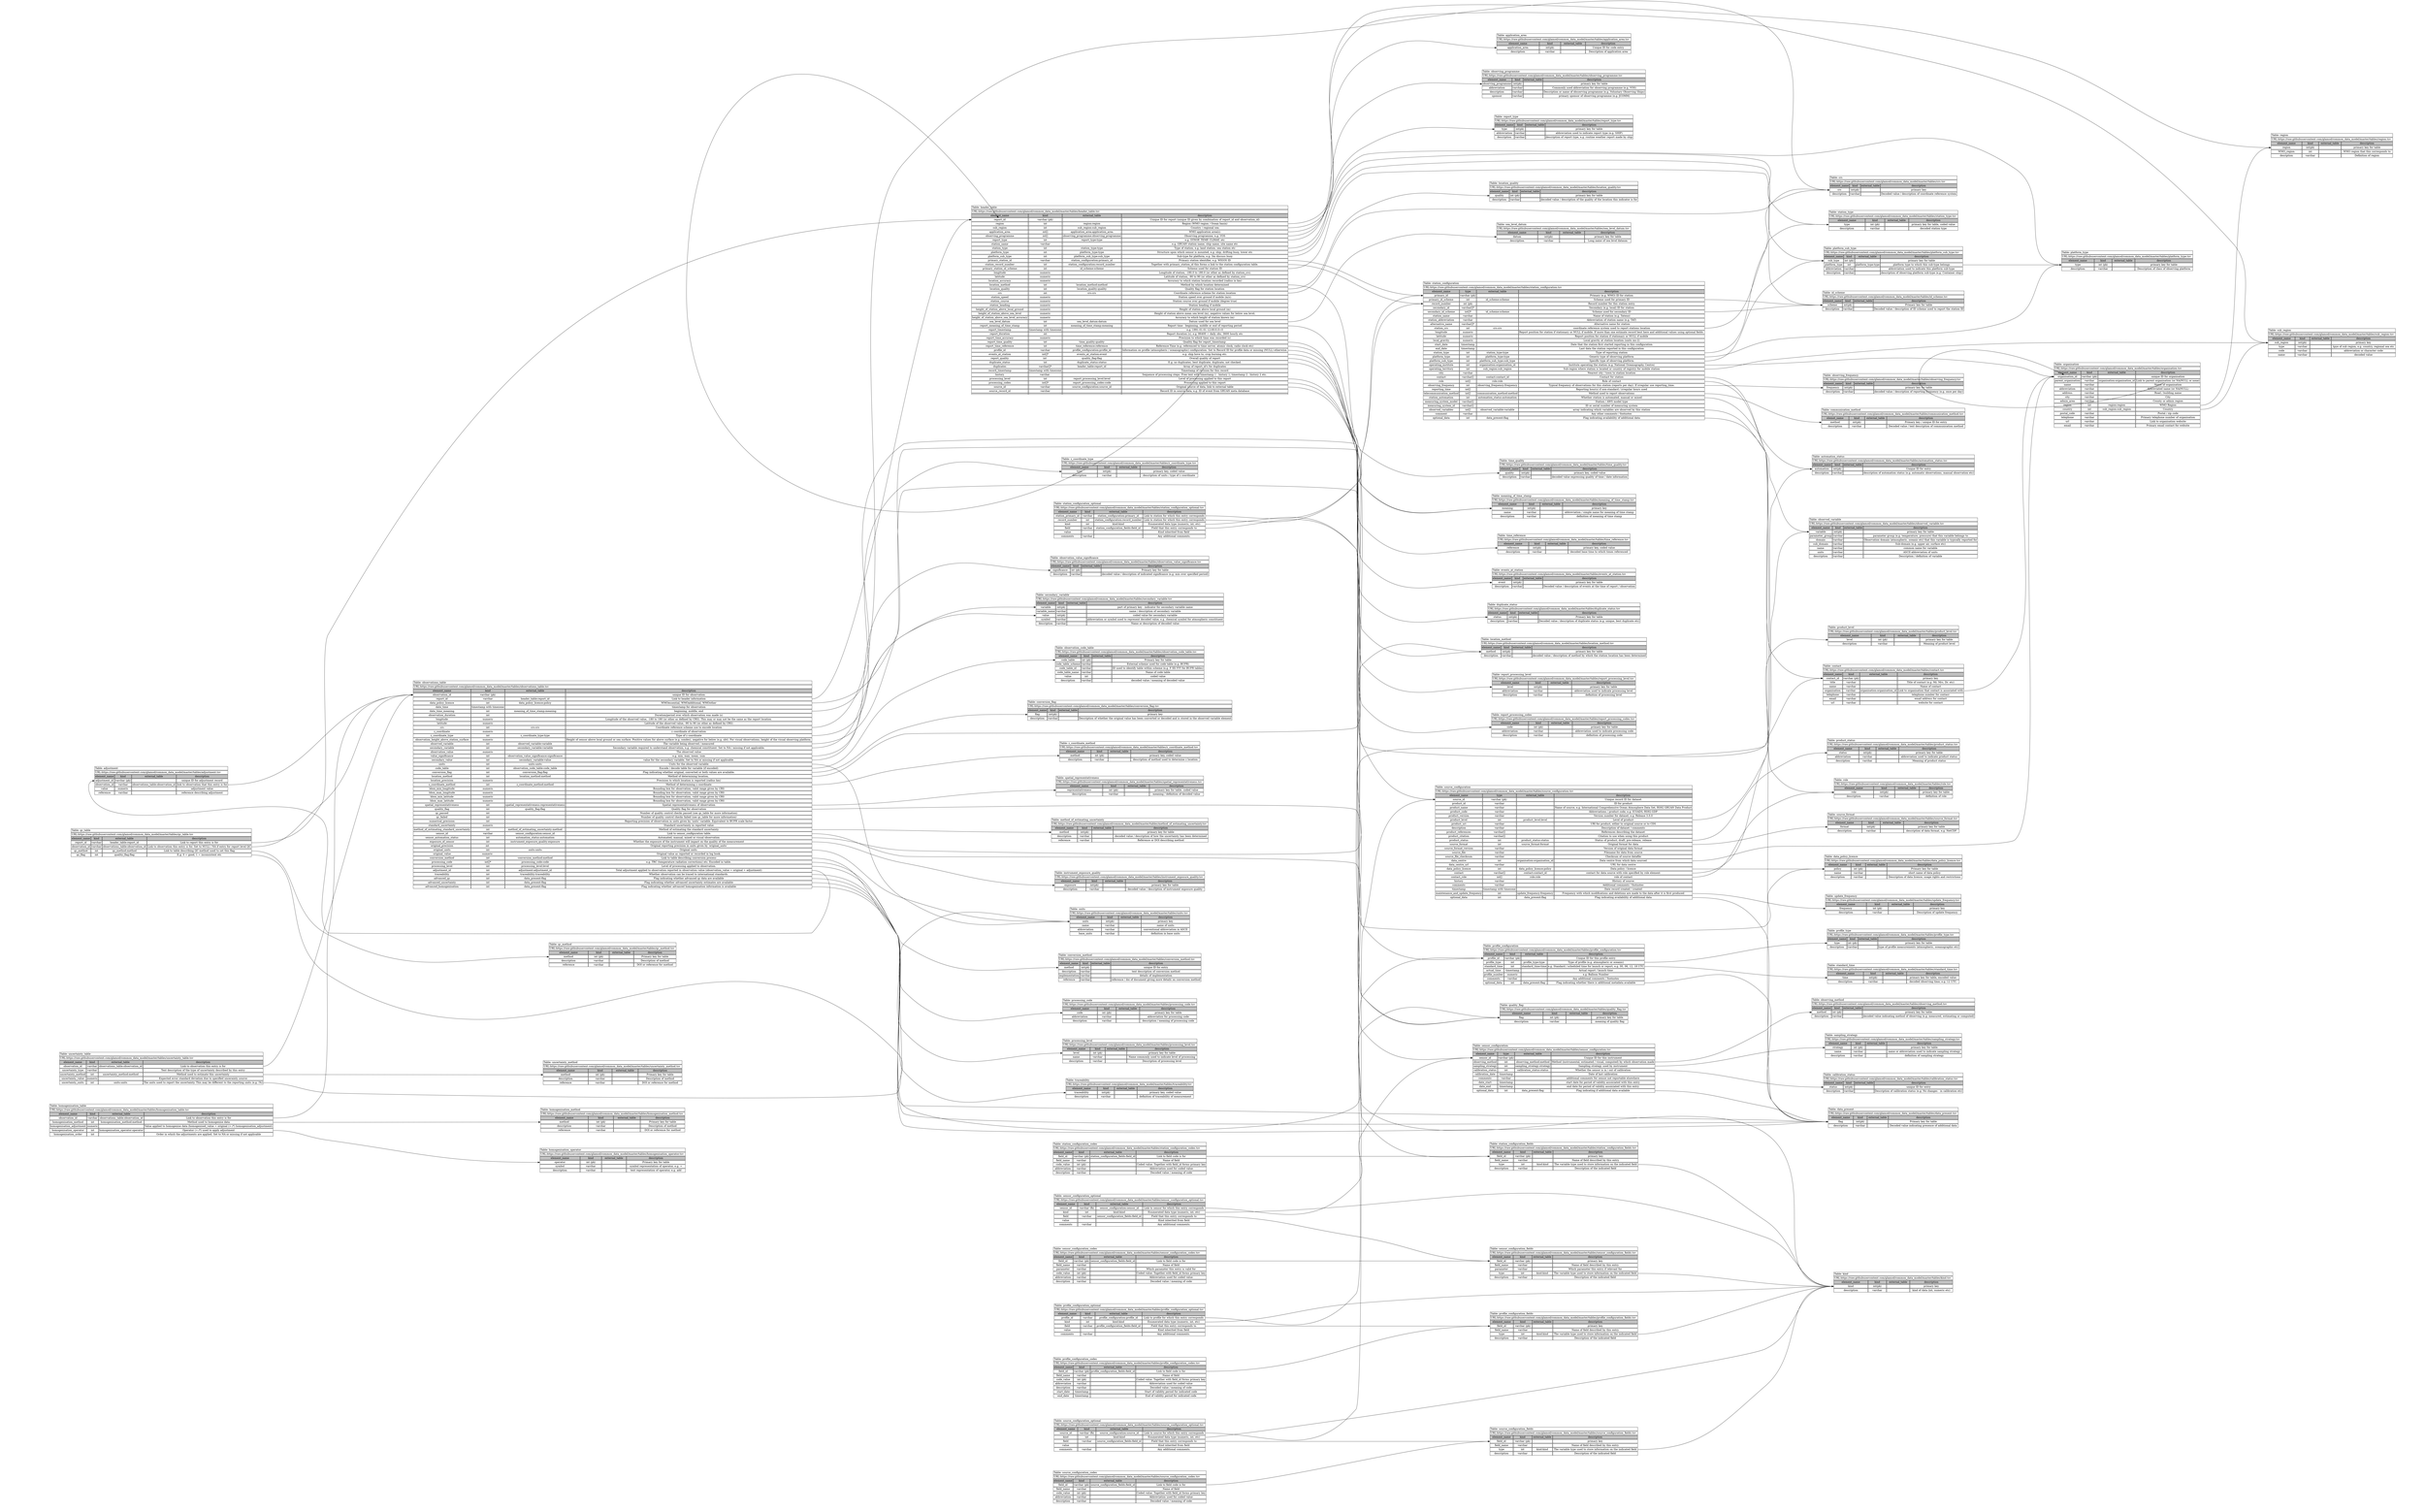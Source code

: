 digraph {
rankdir=LR;
node [color=white]
adjustment [label=<<TABLE BORDER="0" CELLBORDER="1" CELLSPACING="2" COLOR="BLACK">
<TR><TD COLSPAN="4" ALIGN="left" PORT="head">Table: adjustment</TD></TR>
<TR><TD COLSPAN="4" ALIGN="left">URL:https://raw.githubusercontent.com/glamod/common_data_model/master/tables/adjustment.tsv</TD></TR>
<TR><TD BGCOLOR="GRAY">element_name</TD><TD BGCOLOR="GRAY">kind</TD><TD BGCOLOR="GRAY">external_table</TD><TD BGCOLOR="GRAY">description</TD></TR>
<TR><TD PORT="adjustment_id_left">adjustment_id</TD>;<TD>varchar (pk)</TD><TD></TD><TD PORT="adjustment_id_right">unique ID for adjustment record</TD></TR>
<TR><TD PORT="observation_id_left">observation_id</TD>;<TD>varchar</TD><TD>observations_table:observation_id</TD>33
<TD PORT="observation_id_right">link to observation that this entry is for</TD></TR>
<TR><TD PORT="value_left">value</TD>;<TD>numeric</TD><TD></TD><TD PORT="value_right">adjustment value</TD></TR>
<TR><TD PORT="reference_left">reference</TD>;<TD>varchar</TD><TD></TD><TD PORT="reference_right">reference describing adjustment</TD></TR>
</TABLE>>]
node [color=white]
application_area [label=<<TABLE BORDER="0" CELLBORDER="1" CELLSPACING="2" COLOR="BLACK">
<TR><TD COLSPAN="4" ALIGN="left" PORT="head">Table: application_area</TD></TR>
<TR><TD COLSPAN="4" ALIGN="left">URL:https://raw.githubusercontent.com/glamod/common_data_model/master/tables/application_area.tsv</TD></TR>
<TR><TD BGCOLOR="GRAY">element_name</TD><TD BGCOLOR="GRAY">kind</TD><TD BGCOLOR="GRAY">external_table</TD><TD BGCOLOR="GRAY">description</TD></TR>
<TR><TD PORT="application_area_left">application_area</TD>;<TD>int(pk)</TD><TD></TD><TD PORT="application_area_right">Unique ID for code entry</TD></TR>
<TR><TD PORT="description_left">description</TD>;<TD>varchar</TD><TD></TD><TD PORT="description_right">Description of application area</TD></TR>
</TABLE>>]
node [color=white]
automation_status [label=<<TABLE BORDER="0" CELLBORDER="1" CELLSPACING="2" COLOR="BLACK">
<TR><TD COLSPAN="4" ALIGN="left" PORT="head">Table: automation_status</TD></TR>
<TR><TD COLSPAN="4" ALIGN="left">URL:https://raw.githubusercontent.com/glamod/common_data_model/master/tables/automation_status.tsv</TD></TR>
<TR><TD BGCOLOR="GRAY">element_name</TD><TD BGCOLOR="GRAY">kind</TD><TD BGCOLOR="GRAY">external_table</TD><TD BGCOLOR="GRAY">description</TD></TR>
<TR><TD PORT="automation_left">automation</TD>;<TD>int(pk)</TD><TD></TD><TD PORT="automation_right">Unique ID for entry</TD></TR>
<TR><TD PORT="description_left">description</TD>;<TD>varchar</TD><TD></TD><TD PORT="description_right">description of automation status (e.g. automatic observations, manual observation etc)</TD></TR>
</TABLE>>]
node [color=white]
calibration_status [label=<<TABLE BORDER="0" CELLBORDER="1" CELLSPACING="2" COLOR="BLACK">
<TR><TD COLSPAN="4" ALIGN="left" PORT="head">Table: calibration_status</TD></TR>
<TR><TD COLSPAN="4" ALIGN="left">URL:https://raw.githubusercontent.com/glamod/common_data_model/master/tables/calibration_status.tsv</TD></TR>
<TR><TD BGCOLOR="GRAY">element_name</TD><TD BGCOLOR="GRAY">kind</TD><TD BGCOLOR="GRAY">external_table</TD><TD BGCOLOR="GRAY">description</TD></TR>
<TR><TD PORT="status_left">status</TD>;<TD>int(pk)</TD><TD></TD><TD PORT="status_right">unique ID for entry</TD></TR>
<TR><TD PORT="description_left">description</TD>;<TD>varchar</TD><TD></TD><TD PORT="description_right">Description of calibration status (e.g. No changes - in calibration etc)</TD></TR>
</TABLE>>]
node [color=white]
communication_method [label=<<TABLE BORDER="0" CELLBORDER="1" CELLSPACING="2" COLOR="BLACK">
<TR><TD COLSPAN="4" ALIGN="left" PORT="head">Table: communication_method</TD></TR>
<TR><TD COLSPAN="4" ALIGN="left">URL:https://raw.githubusercontent.com/glamod/common_data_model/master/tables/communication_method.tsv</TD></TR>
<TR><TD BGCOLOR="GRAY">elemet_name</TD><TD BGCOLOR="GRAY">kind</TD><TD BGCOLOR="GRAY">external_table</TD><TD BGCOLOR="GRAY">description</TD></TR>
<TR><TD PORT="method_left">method</TD>;<TD>int(pk)</TD><TD></TD><TD PORT="method_right">Primary key / unique ID for entry</TD></TR>
<TR><TD PORT="description_left">description</TD>;<TD>varchar</TD><TD></TD><TD PORT="description_right">Decoded value / text description of communication method</TD></TR>
</TABLE>>]
node [color=white]
contact [label=<<TABLE BORDER="0" CELLBORDER="1" CELLSPACING="2" COLOR="BLACK">
<TR><TD COLSPAN="4" ALIGN="left" PORT="head">Table: contact</TD></TR>
<TR><TD COLSPAN="4" ALIGN="left">URL:https://raw.githubusercontent.com/glamod/common_data_model/master/tables/contact.tsv</TD></TR>
<TR><TD BGCOLOR="GRAY">element_name</TD><TD BGCOLOR="GRAY">kind</TD><TD BGCOLOR="GRAY">external_table</TD><TD BGCOLOR="GRAY">description</TD></TR>
<TR><TD PORT="contact_id_left">contact_id</TD>;<TD>varchar (pk)</TD><TD></TD><TD PORT="contact_id_right">primary key</TD></TR>
<TR><TD PORT="title_left">title</TD>;<TD>varchar</TD><TD></TD><TD PORT="title_right">Title of contact (e.g. Mr, Mrs, Dr. etc)</TD></TR>
<TR><TD PORT="name_left">name</TD>;<TD>varchar</TD><TD></TD><TD PORT="name_right">Name of contact</TD></TR>
<TR><TD PORT="organisation_left">organisation</TD>;<TD>varchar </TD><TD>organisation:organisation_id</TD>28
<TD PORT="organisation_right">Link to organisation that contact is associated with</TD></TR>
<TR><TD PORT="telephone_left">telephone</TD>;<TD>varchar</TD><TD></TD><TD PORT="telephone_right">telephone number for contacr</TD></TR>
<TR><TD PORT="email_left">email</TD>;<TD>varchar</TD><TD></TD><TD PORT="email_right">email address for contact</TD></TR>
<TR><TD PORT="url_left">url</TD>;<TD>varchar</TD><TD></TD><TD PORT="url_right">website for contact</TD></TR>
</TABLE>>]
node [color=white]
conversion_flag [label=<<TABLE BORDER="0" CELLBORDER="1" CELLSPACING="2" COLOR="BLACK">
<TR><TD COLSPAN="4" ALIGN="left" PORT="head">Table: conversion_flag</TD></TR>
<TR><TD COLSPAN="4" ALIGN="left">URL:https://raw.githubusercontent.com/glamod/common_data_model/master/tables/conversion_flag.tsv</TD></TR>
<TR><TD BGCOLOR="GRAY">element_name</TD><TD BGCOLOR="GRAY">kind</TD><TD BGCOLOR="GRAY">external_table</TD><TD BGCOLOR="GRAY">description</TD></TR>
<TR><TD PORT="flag_left">flag</TD>;<TD>int(pk)</TD><TD></TD><TD PORT="flag_right">primary key</TD></TR>
<TR><TD PORT="description_left">description</TD>;<TD>varchar</TD><TD></TD><TD PORT="description_right">Description of whether the original value has been converted or decoded and is stored in the observed variable element</TD></TR>
</TABLE>>]
node [color=white]
conversion_method [label=<<TABLE BORDER="0" CELLBORDER="1" CELLSPACING="2" COLOR="BLACK">
<TR><TD COLSPAN="4" ALIGN="left" PORT="head">Table: conversion_method</TD></TR>
<TR><TD COLSPAN="4" ALIGN="left">URL:https://raw.githubusercontent.com/glamod/common_data_model/master/tables/conversion_method.tsv</TD></TR>
<TR><TD BGCOLOR="GRAY">element_name</TD><TD BGCOLOR="GRAY">kind</TD><TD BGCOLOR="GRAY">external_table</TD><TD BGCOLOR="GRAY">description</TD></TR>
<TR><TD PORT="method_left">method</TD>;<TD>int(pk)</TD><TD></TD><TD PORT="method_right">unique ID for entry</TD></TR>
<TR><TD PORT="description_left">description</TD>;<TD>varchar</TD><TD></TD><TD PORT="description_right">text description of conversion method</TD></TR>
<TR><TD PORT="implementation_left">implementation</TD>;<TD>varchar</TD><TD></TD><TD PORT="implementation_right">details of implementation</TD></TR>
<TR><TD PORT="reference_left">reference</TD>;<TD>varchar</TD><TD></TD><TD PORT="reference_right">reference / doi of document giving more details on conversion method</TD></TR>
</TABLE>>]
node [color=white]
crs [label=<<TABLE BORDER="0" CELLBORDER="1" CELLSPACING="2" COLOR="BLACK">
<TR><TD COLSPAN="4" ALIGN="left" PORT="head">Table: crs</TD></TR>
<TR><TD COLSPAN="4" ALIGN="left">URL:https://raw.githubusercontent.com/glamod/common_data_model/master/tables/crs.tsv</TD></TR>
<TR><TD BGCOLOR="GRAY">element_name</TD><TD BGCOLOR="GRAY">kind</TD><TD BGCOLOR="GRAY">external_table</TD><TD BGCOLOR="GRAY">description</TD></TR>
<TR><TD PORT="crs_left">crs</TD>;<TD>int(pk)</TD><TD></TD><TD PORT="crs_right">primary key</TD></TR>
<TR><TD PORT="description_left">description</TD>;<TD>varchar</TD><TD></TD><TD PORT="description_right">Decoded value / description of coordinate reference system</TD></TR>
</TABLE>>]
node [color=white]
data_policy_licence [label=<<TABLE BORDER="0" CELLBORDER="1" CELLSPACING="2" COLOR="BLACK">
<TR><TD COLSPAN="4" ALIGN="left" PORT="head">Table: data_policy_licence</TD></TR>
<TR><TD COLSPAN="4" ALIGN="left">URL:https://raw.githubusercontent.com/glamod/common_data_model/master/tables/data_policy_licence.tsv</TD></TR>
<TR><TD BGCOLOR="GRAY">element_name</TD><TD BGCOLOR="GRAY">kind</TD><TD BGCOLOR="GRAY">external_table</TD><TD BGCOLOR="GRAY">description</TD></TR>
<TR><TD PORT="policy_left">policy</TD>;<TD>int (pk)</TD><TD></TD><TD PORT="policy_right">Primary key for table</TD></TR>
<TR><TD PORT="name_left">name</TD>;<TD>varchar</TD><TD></TD><TD PORT="name_right">short name of data policy</TD></TR>
<TR><TD PORT="description_left">description</TD>;<TD>varchar</TD><TD></TD><TD PORT="description_right">Description of data licence, usage rights and restrictions</TD></TR>
</TABLE>>]
node [color=white]
data_present [label=<<TABLE BORDER="0" CELLBORDER="1" CELLSPACING="2" COLOR="BLACK">
<TR><TD COLSPAN="4" ALIGN="left" PORT="head">Table: data_present</TD></TR>
<TR><TD COLSPAN="4" ALIGN="left">URL:https://raw.githubusercontent.com/glamod/common_data_model/master/tables/data_present.tsv</TD></TR>
<TR><TD BGCOLOR="GRAY">element_name</TD><TD BGCOLOR="GRAY">kind</TD><TD BGCOLOR="GRAY">external_table</TD><TD BGCOLOR="GRAY">description</TD></TR>
<TR><TD PORT="flag_left">flag</TD>;<TD>int(pk)</TD><TD></TD><TD PORT="flag_right">Primary key for table</TD></TR>
<TR><TD PORT="description_left">description</TD>;<TD>varchar</TD><TD></TD><TD PORT="description_right">Decoded value indicating presence of additional data</TD></TR>
</TABLE>>]
node [color=white]
duplicate_status [label=<<TABLE BORDER="0" CELLBORDER="1" CELLSPACING="2" COLOR="BLACK">
<TR><TD COLSPAN="4" ALIGN="left" PORT="head">Table: duplicate_status</TD></TR>
<TR><TD COLSPAN="4" ALIGN="left">URL:https://raw.githubusercontent.com/glamod/common_data_model/master/tables/duplicate_status.tsv</TD></TR>
<TR><TD BGCOLOR="GRAY">element_name</TD><TD BGCOLOR="GRAY">kind</TD><TD BGCOLOR="GRAY">external_table</TD><TD BGCOLOR="GRAY">description</TD></TR>
<TR><TD PORT="status_left">status</TD>;<TD>int(pk)</TD><TD></TD><TD PORT="status_right">Primary key for table</TD></TR>
<TR><TD PORT="description_left">description</TD>;<TD>varchar</TD><TD></TD><TD PORT="description_right">Decoded value / description of duplicate status (e.g. unique, best duplicate etc)</TD></TR>
</TABLE>>]
node [color=white]
events_at_station [label=<<TABLE BORDER="0" CELLBORDER="1" CELLSPACING="2" COLOR="BLACK">
<TR><TD COLSPAN="4" ALIGN="left" PORT="head">Table: events_at_station</TD></TR>
<TR><TD COLSPAN="4" ALIGN="left">URL:https://raw.githubusercontent.com/glamod/common_data_model/master/tables/events_at_station.tsv</TD></TR>
<TR><TD BGCOLOR="GRAY">element_name</TD><TD BGCOLOR="GRAY">kind</TD><TD BGCOLOR="GRAY">external_table</TD><TD BGCOLOR="GRAY">description</TD></TR>
<TR><TD PORT="event_left">event</TD>;<TD>int(pk)</TD><TD></TD><TD PORT="event_right">primary key for table</TD></TR>
<TR><TD PORT="description_left">description</TD>;<TD>varchar</TD><TD></TD><TD PORT="description_right">Decoded value / description of events at the time of report / observation</TD></TR>
</TABLE>>]
node [color=white]
header_table [label=<<TABLE BORDER="0" CELLBORDER="1" CELLSPACING="2" COLOR="BLACK">
<TR><TD COLSPAN="4" ALIGN="left" PORT="head">Table: header_table</TD></TR>
<TR><TD COLSPAN="4" ALIGN="left">URL:https://raw.githubusercontent.com/glamod/common_data_model/master/tables/header_table.tsv</TD></TR>
<TR><TD BGCOLOR="GRAY">element_name</TD><TD BGCOLOR="GRAY">kind</TD><TD BGCOLOR="GRAY">external_table</TD><TD BGCOLOR="GRAY">description</TD></TR>
<TR><TD PORT="report_id_left">report_id</TD>;<TD>varchar (pk)</TD><TD></TD><TD PORT="report_id_right">Unique ID for report (unique ID given by combination of report_id and observation_id)</TD></TR>
<TR><TD PORT="region_left">region</TD>;<TD>int</TD><TD>region:region</TD>13
<TD PORT="region_right">Region (WMO region / Ocean basin)</TD></TR>
<TR><TD PORT="sub_region_left">sub_region</TD>;<TD>int</TD><TD>sub_region:sub_region</TD>21
<TD PORT="sub_region_right">Country / regional sea</TD></TR>
<TR><TD PORT="application_area_left">application_area</TD>;<TD>int[]</TD><TD>application_area:application_area</TD>33
<TD PORT="application_area_right">WMO application area(s)</TD></TR>
<TR><TD PORT="observing_programme_left">observing_programme</TD>;<TD>int[]</TD><TD>observing_programme:observing_programme</TD>39
<TD PORT="observing_programme_right">Observing programme, e.g. VOS</TD></TR>
<TR><TD PORT="report_type_left">report_type</TD>;<TD>int</TD><TD>report_type:type</TD>16
<TD PORT="report_type_right">e.g. SYNOP, TEMP, CLIMAT, etc</TD></TR>
<TR><TD PORT="station_name_left">station_name</TD>;<TD>varchar</TD><TD></TD><TD PORT="station_name_right">e.g. GRUAN station name, ship name, site name etc</TD></TR>
<TR><TD PORT="station_type_left">station_type</TD>;<TD>int</TD><TD>station_type:type</TD>17
<TD PORT="station_type_right">Type of station, e.g. land station, sea station etc</TD></TR>
<TR><TD PORT="platform_type_left">platform_type</TD>;<TD>int</TD><TD>platform_type:type</TD>18
<TD PORT="platform_type_right">Structure upon which sensor is mounted, e.g. ship, drifting buoy, tower etc</TD></TR>
<TR><TD PORT="platform_sub_type_left">platform_sub_type</TD>;<TD>int</TD><TD>platform_sub_type:sub_type</TD>26
<TD PORT="platform_sub_type_right">Sub-type for platform, e.g. 3m discuss buoy</TD></TR>
<TR><TD PORT="primary_station_id_left">primary_station_id</TD>;<TD>varchar</TD><TD>station_configuration:primary_id</TD>32
<TD PORT="primary_station_id_right">Primary station identifier, e.g. WIGOS ID</TD></TR>
<TR><TD PORT="station_record_number_left">station_record_number</TD>;<TD>int</TD><TD>station_configuration:record_number</TD>35
<TD PORT="station_record_number_right">Together with primary_station_id this forms a link to the station configuration table.</TD></TR>
<TR><TD PORT="primary_station_id_scheme_left">primary_station_id_scheme</TD>;<TD>int</TD><TD>id_scheme:scheme</TD>16
<TD PORT="primary_station_id_scheme_right">Scheme used for station ID</TD></TR>
<TR><TD PORT="longitude_left">longitude</TD>;<TD>numeric</TD><TD></TD><TD PORT="longitude_right">Longitude of station, -180.0 to 180.0 (or other as defined by station_crs)</TD></TR>
<TR><TD PORT="latitude_left">latitude</TD>;<TD>numeric</TD><TD></TD><TD PORT="latitude_right">Latitude of station, -90 to 90 (or other as defined by station_crs)</TD></TR>
<TR><TD PORT="location_accuracy_left">location_accuracy</TD>;<TD>numeric</TD><TD></TD><TD PORT="location_accuracy_right">Accuracy to which station location recorded (radius in km)</TD></TR>
<TR><TD PORT="location_method_left">location_method</TD>;<TD>int</TD><TD>location_method:method</TD>22
<TD PORT="location_method_right">Method by which location determined</TD></TR>
<TR><TD PORT="location_quality_left">location_quality</TD>;<TD>int</TD><TD>location_quality:quality</TD>24
<TD PORT="location_quality_right">Quality flag for station location</TD></TR>
<TR><TD PORT="crs_left">crs</TD>;<TD>int</TD><TD>crs:crs</TD>7
<TD PORT="crs_right">Coordinate reference scheme for station location</TD></TR>
<TR><TD PORT="station_speed_left">station_speed</TD>;<TD>numeric</TD><TD></TD><TD PORT="station_speed_right">Station speed over ground if mobile (m/s)</TD></TR>
<TR><TD PORT="station_course_left">station_course</TD>;<TD>numeric</TD><TD></TD><TD PORT="station_course_right">Station course over ground if mobile (degree true)</TD></TR>
<TR><TD PORT="station_heading_left">station_heading</TD>;<TD>numeric</TD><TD></TD><TD PORT="station_heading_right">Station heading if mobile</TD></TR>
<TR><TD PORT="height_of_station_above_local_ground_left">height_of_station_above_local_ground</TD>;<TD>numeric</TD><TD></TD><TD PORT="height_of_station_above_local_ground_right">Height of station above local ground (m)</TD></TR>
<TR><TD PORT="height_of_station_above_sea_level_left">height_of_station_above_sea_level</TD>;<TD>numeric</TD><TD></TD><TD PORT="height_of_station_above_sea_level_right">Height of station above mean sea level (m), negative values for below sea level.</TD></TR>
<TR><TD PORT="height_of_station_above_sea_level_accuracy_left">height_of_station_above_sea_level_accuracy</TD>;<TD>numeric</TD><TD></TD><TD PORT="height_of_station_above_sea_level_accuracy_right">Accuracy to which height of station known (m)</TD></TR>
<TR><TD PORT="sea_level_datum_left">sea_level_datum</TD>;<TD>int</TD><TD>sea_level_datum:datum</TD>21
<TD PORT="sea_level_datum_right">Datum used for sea level</TD></TR>
<TR><TD PORT="report_meaning_of_time_stamp_left">report_meaning_of_time_stamp</TD>;<TD>int</TD><TD>meaning_of_time_stamp:meaning</TD>29
<TD PORT="report_meaning_of_time_stamp_right">Report time - beginning, middle or end of reporting period</TD></TR>
<TR><TD PORT="report_timestamp_left">report_timestamp</TD>;<TD>timestamp with timezone</TD><TD></TD><TD PORT="report_timestamp_right">e.g. 1991-01-01 12:00:0.0+0</TD></TR>
<TR><TD PORT="report_duration_left">report_duration</TD>;<TD>int</TD><TD></TD><TD PORT="report_duration_right">Report duration (s), e.g. 86400 = daily obs, 3600 hourly etc</TD></TR>
<TR><TD PORT="report_time_accuracy_left">report_time_accuracy</TD>;<TD>numeric</TD><TD></TD><TD PORT="report_time_accuracy_right">Precision to which time was recorded (s)</TD></TR>
<TR><TD PORT="report_time_quality_left">report_time_quality</TD>;<TD>int</TD><TD>time_quality:quality</TD>20
<TD PORT="report_time_quality_right">Quality flag for report_timestamp </TD></TR>
<TR><TD PORT="report_time_reference_left">report_time_reference</TD>;<TD>int</TD><TD>time_reference:reference</TD>24
<TD PORT="report_time_reference_right">Reference Time (e.g. referenced to time server, atomic clock, radio clock etc)</TD></TR>
<TR><TD PORT="profile_id_left">profile_id</TD>;<TD>varchar</TD><TD>profile_configuration:profile_id</TD>32
<TD PORT="profile_id_right">Information on profile (atmospheric / oceanographic) configuration. Set to Record ID for profile data or missing (NULL) otherwise.</TD></TR>
<TR><TD PORT="events_at_station_left">events_at_station</TD>;<TD>int[]*</TD><TD>events_at_station:event</TD>23
<TD PORT="events_at_station_right">e.g. ship hove to, crop burning etc.</TD></TR>
<TR><TD PORT="report_quality_left">report_quality</TD>;<TD>int </TD><TD>quality_flag:flag</TD>17
<TD PORT="report_quality_right">Overall quality of report</TD></TR>
<TR><TD PORT="duplicate_status_left">duplicate_status</TD>;<TD>int</TD><TD>duplicate_status:status</TD>23
<TD PORT="duplicate_status_right">E.g. no duplicates, best duplicate, duplicate, not checked.</TD></TR>
<TR><TD PORT="duplicates_left">duplicates</TD>;<TD>varchar[]*</TD><TD>header_table:report_id</TD>22
<TD PORT="duplicates_right">Array of report_id's for duplicates</TD></TR>
<TR><TD PORT="record_timestamp_left">record_timestamp</TD>;<TD>timestamp with timezone</TD><TD></TD><TD PORT="record_timestamp_right">Timestamp of revision for this record</TD></TR>
<TR><TD PORT="history_left">history</TD>;<TD>varchar </TD><TD></TD><TD PORT="history_right">Sequence of processing steps. Free text with timestamp 1 : history 1; timestamp 2 : history 2 etc. </TD></TR>
<TR><TD PORT="processing_level_left">processing_level</TD>;<TD>int</TD><TD>report_processing_level:level</TD>29
<TD PORT="processing_level_right">Level of processing applied to this report</TD></TR>
<TR><TD PORT="processing_codes_left">processing_codes</TD>;<TD>int[]*</TD><TD>report_processing_codes:code</TD>28
<TD PORT="processing_codes_right">Processing applied to this report</TD></TR>
<TR><TD PORT="source_id_left">source_id</TD>;<TD>varchar</TD><TD>source_configuration:source_id</TD>30
<TD PORT="source_id_right">Original source of data, link to external table</TD></TR>
<TR><TD PORT="source_record_id_left">source_record_id</TD>;<TD>varchar</TD><TD></TD><TD PORT="source_record_id_right">Record ID in source data, e.g. ID of event from GRUAN meta database</TD></TR>
<TR><TD PORT="_left"></TD>;<TD></TD><TD></TD><TD PORT="_right"></TD></TR>
</TABLE>>]
node [color=white]
homogenisation_method [label=<<TABLE BORDER="0" CELLBORDER="1" CELLSPACING="2" COLOR="BLACK">
<TR><TD COLSPAN="4" ALIGN="left" PORT="head">Table: homogenisation_method</TD></TR>
<TR><TD COLSPAN="4" ALIGN="left">URL:https://raw.githubusercontent.com/glamod/common_data_model/master/tables/homogenisation_method.tsv</TD></TR>
<TR><TD BGCOLOR="GRAY">element_name</TD><TD BGCOLOR="GRAY">kind</TD><TD BGCOLOR="GRAY">external_table</TD><TD BGCOLOR="GRAY">description</TD></TR>
<TR><TD PORT="method_left">method</TD>;<TD>int (pk)</TD><TD></TD><TD PORT="method_right">Primary key for table</TD></TR>
<TR><TD PORT="description_left">description</TD>;<TD>varchar</TD><TD></TD><TD PORT="description_right">Description of method</TD></TR>
<TR><TD PORT="reference_left">reference</TD>;<TD>varchar</TD><TD></TD><TD PORT="reference_right">DOI or reference for method</TD></TR>
</TABLE>>]
node [color=white]
homogenisation_operator [label=<<TABLE BORDER="0" CELLBORDER="1" CELLSPACING="2" COLOR="BLACK">
<TR><TD COLSPAN="4" ALIGN="left" PORT="head">Table: homogenisation_operator</TD></TR>
<TR><TD COLSPAN="4" ALIGN="left">URL:https://raw.githubusercontent.com/glamod/common_data_model/master/tables/homogenisation_operator.tsv</TD></TR>
<TR><TD BGCOLOR="GRAY">element_name</TD><TD BGCOLOR="GRAY">kind</TD><TD BGCOLOR="GRAY">external_table</TD><TD BGCOLOR="GRAY">description</TD></TR>
<TR><TD PORT="operator_left">operator</TD>;<TD>int (pk)</TD><TD></TD><TD PORT="operator_right">Primary key for table</TD></TR>
<TR><TD PORT="symbol_left">symbol</TD>;<TD>varchar</TD><TD></TD><TD PORT="symbol_right">symbol representation of operator, e.g. +</TD></TR>
<TR><TD PORT="description_left">description</TD>;<TD>varchar</TD><TD></TD><TD PORT="description_right">text representation of operator, e.g. add</TD></TR>
</TABLE>>]
node [color=white]
homogenisation_table [label=<<TABLE BORDER="0" CELLBORDER="1" CELLSPACING="2" COLOR="BLACK">
<TR><TD COLSPAN="4" ALIGN="left" PORT="head">Table: homogenisation_table</TD></TR>
<TR><TD COLSPAN="4" ALIGN="left">URL:https://raw.githubusercontent.com/glamod/common_data_model/master/tables/homogenisation_table.tsv</TD></TR>
<TR><TD BGCOLOR="GRAY">element_name</TD><TD BGCOLOR="GRAY">kind</TD><TD BGCOLOR="GRAY">external_table</TD><TD BGCOLOR="GRAY">description</TD></TR>
<TR><TD PORT="observation_id_left">observation_id</TD>;<TD>varchar</TD><TD>observations_table:observation_id</TD>33
<TD PORT="observation_id_right">Link to observation this entry is for</TD></TR>
<TR><TD PORT="homogenisation_method_left">homogenisation_method</TD>;<TD>int</TD><TD>homogenisation_method:method</TD>28
<TD PORT="homogenisation_method_right">Method used to homogenise data</TD></TR>
<TR><TD PORT="homogenisation_adjustment_left">homogenisation_adjustment</TD>;<TD>numeric</TD><TD></TD><TD PORT="homogenisation_adjustment_right">Value applied to homogenise data (homogenised_value = original (+-/*) homogenisation_adjustment)</TD></TR>
<TR><TD PORT="homogenisation_operator_left">homogenisation_operator</TD>;<TD>int</TD><TD>homogenisation_operator:operator</TD>32
<TD PORT="homogenisation_operator_right">Operator (+-/*) used to apply adjustment</TD></TR>
<TR><TD PORT="homogenisation_order_left">homogenisation_order</TD>;<TD>int</TD><TD></TD><TD PORT="homogenisation_order_right">Order in which the adjustments are applied. Set to NA or missing if not applicable</TD></TR>
</TABLE>>]
node [color=white]
id_scheme [label=<<TABLE BORDER="0" CELLBORDER="1" CELLSPACING="2" COLOR="BLACK">
<TR><TD COLSPAN="4" ALIGN="left" PORT="head">Table: id_scheme</TD></TR>
<TR><TD COLSPAN="4" ALIGN="left">URL:https://raw.githubusercontent.com/glamod/common_data_model/master/tables/id_scheme.tsv</TD></TR>
<TR><TD BGCOLOR="GRAY">element_name</TD><TD BGCOLOR="GRAY">kind</TD><TD BGCOLOR="GRAY">external_table</TD><TD BGCOLOR="GRAY">description</TD></TR>
<TR><TD PORT="scheme_left">scheme</TD>;<TD>int(pk)</TD><TD></TD><TD PORT="scheme_right">Primary key for table</TD></TR>
<TR><TD PORT="description_left">description</TD>;<TD>varchar</TD><TD></TD><TD PORT="description_right">Decoded value / description of ID scheme used to report the station ID</TD></TR>
</TABLE>>]
node [color=white]
instrument_exposure_quality [label=<<TABLE BORDER="0" CELLBORDER="1" CELLSPACING="2" COLOR="BLACK">
<TR><TD COLSPAN="4" ALIGN="left" PORT="head">Table: instrument_exposure_quality</TD></TR>
<TR><TD COLSPAN="4" ALIGN="left">URL:https://raw.githubusercontent.com/glamod/common_data_model/master/tables/instrument_exposure_quality.tsv</TD></TR>
<TR><TD BGCOLOR="GRAY">element_name</TD><TD BGCOLOR="GRAY">kind</TD><TD BGCOLOR="GRAY">external_table</TD><TD BGCOLOR="GRAY">description</TD></TR>
<TR><TD PORT="exposure_left">exposure</TD>;<TD>int(pk)</TD><TD></TD><TD PORT="exposure_right">primary key for table</TD></TR>
<TR><TD PORT="description_left">description</TD>;<TD>varchar</TD><TD></TD><TD PORT="description_right">decoded value / description of instrument exposure quality</TD></TR>
</TABLE>>]
node [color=white]
kind [label=<<TABLE BORDER="0" CELLBORDER="1" CELLSPACING="2" COLOR="BLACK">
<TR><TD COLSPAN="4" ALIGN="left" PORT="head">Table: kind</TD></TR>
<TR><TD COLSPAN="4" ALIGN="left">URL:https://raw.githubusercontent.com/glamod/common_data_model/master/tables/kind.tsv</TD></TR>
<TR><TD BGCOLOR="GRAY">element_name</TD><TD BGCOLOR="GRAY">kind</TD><TD BGCOLOR="GRAY">external_table</TD><TD BGCOLOR="GRAY">description</TD></TR>
<TR><TD PORT="kind_left">kind</TD>;<TD>int(pk)</TD><TD></TD><TD PORT="kind_right">primary key</TD></TR>
<TR><TD PORT="description_left">description</TD>;<TD>varchar</TD><TD></TD><TD PORT="description_right">kind of data (int, numeric etc)</TD></TR>
</TABLE>>]
node [color=white]
location_method [label=<<TABLE BORDER="0" CELLBORDER="1" CELLSPACING="2" COLOR="BLACK">
<TR><TD COLSPAN="4" ALIGN="left" PORT="head">Table: location_method</TD></TR>
<TR><TD COLSPAN="4" ALIGN="left">URL:https://raw.githubusercontent.com/glamod/common_data_model/master/tables/location_method.tsv</TD></TR>
<TR><TD BGCOLOR="GRAY">element_name</TD><TD BGCOLOR="GRAY">kind</TD><TD BGCOLOR="GRAY">external_table</TD><TD BGCOLOR="GRAY">description</TD></TR>
<TR><TD PORT="method_left">method</TD>;<TD>int(pk)</TD><TD></TD><TD PORT="method_right">primary key for table</TD></TR>
<TR><TD PORT="description_left">description</TD>;<TD>varchar</TD><TD></TD><TD PORT="description_right">decoded value / description of method by which the station location has been determined</TD></TR>
</TABLE>>]
node [color=white]
location_quality [label=<<TABLE BORDER="0" CELLBORDER="1" CELLSPACING="2" COLOR="BLACK">
<TR><TD COLSPAN="4" ALIGN="left" PORT="head">Table: location_quality</TD></TR>
<TR><TD COLSPAN="4" ALIGN="left">URL:https://raw.githubusercontent.com/glamod/common_data_model/master/tables/location_quality.tsv</TD></TR>
<TR><TD BGCOLOR="GRAY">element_name</TD><TD BGCOLOR="GRAY">kind</TD><TD BGCOLOR="GRAY">external_table</TD><TD BGCOLOR="GRAY">description</TD></TR>
<TR><TD PORT="quality_left">quality</TD>;<TD>int (pk)</TD><TD></TD><TD PORT="quality_right">primary key for table</TD></TR>
<TR><TD PORT="description_left">description</TD>;<TD>varchar</TD><TD></TD><TD PORT="description_right">decoded value / description of the quality of the location this indicator is for</TD></TR>
</TABLE>>]
node [color=white]
meaning_of_time_stamp [label=<<TABLE BORDER="0" CELLBORDER="1" CELLSPACING="2" COLOR="BLACK">
<TR><TD COLSPAN="4" ALIGN="left" PORT="head">Table: meaning_of_time_stamp</TD></TR>
<TR><TD COLSPAN="4" ALIGN="left">URL:https://raw.githubusercontent.com/glamod/common_data_model/master/tables/meaning_of_time_stamp.tsv</TD></TR>
<TR><TD BGCOLOR="GRAY">element_name</TD><TD BGCOLOR="GRAY">kind</TD><TD BGCOLOR="GRAY">external_table</TD><TD BGCOLOR="GRAY">description</TD></TR>
<TR><TD PORT="meaning_left">meaning</TD>;<TD>int(pk)</TD><TD></TD><TD PORT="meaning_right">primary key</TD></TR>
<TR><TD PORT="name_left">name</TD>;<TD>varchar</TD><TD></TD><TD PORT="name_right">abbreviation / simple name for meaning of time stamp</TD></TR>
<TR><TD PORT="description_left">description</TD>;<TD>varchar</TD><TD></TD><TD PORT="description_right">definition of meaning of time stamp</TD></TR>
</TABLE>>]
node [color=white]
method_of_estimating_uncertainty [label=<<TABLE BORDER="0" CELLBORDER="1" CELLSPACING="2" COLOR="BLACK">
<TR><TD COLSPAN="4" ALIGN="left" PORT="head">Table: method_of_estimating_uncertainty</TD></TR>
<TR><TD COLSPAN="4" ALIGN="left">URL:https://raw.githubusercontent.com/glamod/common_data_model/master/tables/method_of_estimating_uncertainty.tsv</TD></TR>
<TR><TD BGCOLOR="GRAY">element_name</TD><TD BGCOLOR="GRAY">kind</TD><TD BGCOLOR="GRAY">external_table</TD><TD BGCOLOR="GRAY">description</TD></TR>
<TR><TD PORT="method_left">method</TD>;<TD>int(pk)</TD><TD></TD><TD PORT="method_right">primary key for table</TD></TR>
<TR><TD PORT="description_left">description</TD>;<TD>varchar</TD><TD></TD><TD PORT="description_right">decoded value / description of how the uncertainty has been determined</TD></TR>
<TR><TD PORT="reference_left">reference</TD>;<TD>varchar</TD><TD></TD><TD PORT="reference_right">Reference or DOI describing method</TD></TR>
</TABLE>>]
node [color=white]
observation_code_table [label=<<TABLE BORDER="0" CELLBORDER="1" CELLSPACING="2" COLOR="BLACK">
<TR><TD COLSPAN="4" ALIGN="left" PORT="head">Table: observation_code_table</TD></TR>
<TR><TD COLSPAN="4" ALIGN="left">URL:https://raw.githubusercontent.com/glamod/common_data_model/master/tables/observation_code_table.tsv</TD></TR>
<TR><TD BGCOLOR="GRAY">element_name</TD><TD BGCOLOR="GRAY">kind</TD><TD BGCOLOR="GRAY">external_table</TD><TD BGCOLOR="GRAY">description</TD></TR>
<TR><TD PORT="code_table_left">code_table</TD>;<TD>int (pk)</TD><TD></TD><TD PORT="code_table_right">Primary key for table</TD></TR>
<TR><TD PORT="code_table_scheme_left">code_table_scheme</TD>;<TD>varchar</TD><TD></TD><TD PORT="code_table_scheme_right">External scheme used for code table (e.g. BUFR)</TD></TR>
<TR><TD PORT="code_table_id_left">code_table_id</TD>;<TD>varchar</TD><TD></TD><TD PORT="code_table_id_right">ID used to identify table within scheme (e.g. F XX YYY for BUFR tables)</TD></TR>
<TR><TD PORT="code_table_name_left">code_table_name</TD>;<TD>varchar</TD><TD></TD><TD PORT="code_table_name_right">Name of code table</TD></TR>
<TR><TD PORT="value_left">value</TD>;<TD>int</TD><TD></TD><TD PORT="value_right">coded value</TD></TR>
<TR><TD PORT="description_left">description</TD>;<TD>varchar</TD><TD></TD><TD PORT="description_right">decoded value / meaning of decoded value</TD></TR>
</TABLE>>]
node [color=white]
observation_value_significance [label=<<TABLE BORDER="0" CELLBORDER="1" CELLSPACING="2" COLOR="BLACK">
<TR><TD COLSPAN="4" ALIGN="left" PORT="head">Table: observation_value_significance</TD></TR>
<TR><TD COLSPAN="4" ALIGN="left">URL:https://raw.githubusercontent.com/glamod/common_data_model/master/tables/observation_value_significance.tsv</TD></TR>
<TR><TD BGCOLOR="GRAY">element_name</TD><TD BGCOLOR="GRAY">kind</TD><TD BGCOLOR="GRAY">external_table</TD><TD BGCOLOR="GRAY">description</TD></TR>
<TR><TD PORT="significance_left">significance</TD>;<TD>int (pk)</TD><TD></TD><TD PORT="significance_right">Primary key for table</TD></TR>
<TR><TD PORT="description_left">description</TD>;<TD>varchar</TD><TD></TD><TD PORT="description_right">decoded value / description of indicated significance (e.g. min over specified period)</TD></TR>
</TABLE>>]
node [color=white]
observations_table [label=<<TABLE BORDER="0" CELLBORDER="1" CELLSPACING="2" COLOR="BLACK">
<TR><TD COLSPAN="4" ALIGN="left" PORT="head">Table: observations_table</TD></TR>
<TR><TD COLSPAN="4" ALIGN="left">URL:https://raw.githubusercontent.com/glamod/common_data_model/master/tables/observations_table.tsv</TD></TR>
<TR><TD BGCOLOR="GRAY">element_name</TD><TD BGCOLOR="GRAY">kind</TD><TD BGCOLOR="GRAY">external_table</TD><TD BGCOLOR="GRAY">description</TD></TR>
<TR><TD PORT="observation_id_left">observation_id</TD>;<TD>varchar (pk)</TD><TD></TD><TD PORT="observation_id_right">unique ID for observation</TD></TR>
<TR><TD PORT="report_id_left">report_id</TD>;<TD>varchar</TD><TD>header_table:report_id</TD>22
<TD PORT="report_id_right">Link to header information</TD></TR>
<TR><TD PORT="data_policy_licence_left">data_policy_licence</TD>;<TD>int</TD><TD>data_policy_licence:policy</TD>26
<TD PORT="data_policy_licence_right">WMOessential, WMOadditional, WMOother</TD></TR>
<TR><TD PORT="date_time_left">date_time</TD>;<TD>timestamp with timezone</TD><TD></TD><TD PORT="date_time_right">timestamp for observation</TD></TR>
<TR><TD PORT="date_time_meaning_left">date_time_meaning</TD>;<TD>int</TD><TD>meaning_of_time_stamp:meaning</TD>29
<TD PORT="date_time_meaning_right">beginning, middle, end</TD></TR>
<TR><TD PORT="observation_duration_left">observation_duration</TD>;<TD>int</TD><TD></TD><TD PORT="observation_duration_right">Duration/period over which observation was made (s)</TD></TR>
<TR><TD PORT="longitude_left">longitude</TD>;<TD>numeric</TD><TD></TD><TD PORT="longitude_right">Longitude of the observed value, -180 to 180 (or other as defined by CRS). This may or may not be the same as the report location.</TD></TR>
<TR><TD PORT="latitude_left">latitude</TD>;<TD>numeric</TD><TD></TD><TD PORT="latitude_right">Latitude of the observed value, -90 to 90 (or other as defined by CRS)</TD></TR>
<TR><TD PORT="crs_left">crs</TD>;<TD>int</TD><TD>crs:crs</TD>7
<TD PORT="crs_right">Coordinate reference scheme use to encode location</TD></TR>
<TR><TD PORT="z_coordinate_left">z_coordinate</TD>;<TD>numeric</TD><TD></TD><TD PORT="z_coordinate_right">z coordinate of observation</TD></TR>
<TR><TD PORT="z_coordinate_type_left">z_coordinate_type</TD>;<TD>int</TD><TD>z_coordinate_type:type</TD>22
<TD PORT="z_coordinate_type_right">Type of z coordinate</TD></TR>
<TR><TD PORT="observation_height_above_station_surface_left">observation_height_above_station_surface</TD>;<TD>numeric</TD><TD></TD><TD PORT="observation_height_above_station_surface_right">Height of sensor above local ground or sea surface. Positive values for above surface (e.g. sondes), negative for below (e.g. xbt). For visual observations, height of the visual observing platform.</TD></TR>
<TR><TD PORT="observed_variable_left">observed_variable</TD>;<TD>int</TD><TD>observed_variable:variable</TD>26
<TD PORT="observed_variable_right">The variable being observed / measured</TD></TR>
<TR><TD PORT="secondary_variable_left">secondary_variable</TD>;<TD>int</TD><TD>secondary_variable:variable</TD>27
<TD PORT="secondary_variable_right">Secondary variable required to understand observation, e.g. chemical constituent. Set to NA / missing if not applicable.</TD></TR>
<TR><TD PORT="observation_value_left">observation_value</TD>;<TD>numeric</TD><TD></TD><TD PORT="observation_value_right">The observed value</TD></TR>
<TR><TD PORT="value_significance_left">value_significance</TD>;<TD>int</TD><TD>observation_value_significance:significance</TD>43
<TD PORT="value_significance_right">e.g. min, max, mean, sum</TD></TR>
<TR><TD PORT="secondary_value_left">secondary_value</TD>;<TD>int</TD><TD>secondary_variable:value</TD>24
<TD PORT="secondary_value_right">value for the secondary variable. Set to NA or missing if not applicable.</TD></TR>
<TR><TD PORT="units_left">units</TD>;<TD>int</TD><TD>units:units</TD>11
<TD PORT="units_right">Units for the observed variable</TD></TR>
<TR><TD PORT="code_table_left">code_table</TD>;<TD>int</TD><TD>observation_code_table:code_table</TD>33
<TD PORT="code_table_right">Encode / decode table for variable (if encoded)</TD></TR>
<TR><TD PORT="conversion_flag_left">conversion_flag</TD>;<TD>int</TD><TD>conversion_flag:flag</TD>20
<TD PORT="conversion_flag_right">Flag indicating whether original, converted or both values are available.</TD></TR>
<TR><TD PORT="location_method_left">location_method</TD>;<TD>int</TD><TD>location_method:method</TD>22
<TD PORT="location_method_right">Method of determining location, </TD></TR>
<TR><TD PORT="location_precision_left">location_precision</TD>;<TD>numeric</TD><TD></TD><TD PORT="location_precision_right">Precision to which location is reported (radius km)</TD></TR>
<TR><TD PORT="z_coordinate_method_left">z_coordinate_method</TD>;<TD>int</TD><TD>z_coordinate_method:method</TD>26
<TD PORT="z_coordinate_method_right">Method of determining z coordinate</TD></TR>
<TR><TD PORT="bbox_min_longitude_left">bbox_min_longitude</TD>;<TD>numeric</TD><TD></TD><TD PORT="bbox_min_longitude_right">Bounding box for observation, valid range given by CRS</TD></TR>
<TR><TD PORT="bbox_max_longitude_left">bbox_max_longitude</TD>;<TD>numeric</TD><TD></TD><TD PORT="bbox_max_longitude_right">Bounding box for observation, valid range given by CRS</TD></TR>
<TR><TD PORT="bbox_min_latitude_left">bbox_min_latitude</TD>;<TD>numeric</TD><TD></TD><TD PORT="bbox_min_latitude_right">Bounding box for observation, valid range given by CRS</TD></TR>
<TR><TD PORT="bbox_max_latitude_left">bbox_max_latitude</TD>;<TD>numeric</TD><TD></TD><TD PORT="bbox_max_latitude_right">Bounding box for observation, valid range given by CRS</TD></TR>
<TR><TD PORT="spatial_representativeness_left">spatial_representativeness</TD>;<TD>int</TD><TD>spatial_representativeness:representativeness</TD>45
<TD PORT="spatial_representativeness_right">Spatial representativeness of observation</TD></TR>
<TR><TD PORT="quality_flag_left">quality_flag</TD>;<TD>int</TD><TD>quality_flag:flag</TD>17
<TD PORT="quality_flag_right">Quality flag for observation</TD></TR>
<TR><TD PORT="qc_passed_left">qc_passed</TD>;<TD>int</TD><TD></TD><TD PORT="qc_passed_right">Number of quality control checks passed (see qc_table for more information)</TD></TR>
<TR><TD PORT="qc_failed_left">qc_failed</TD>;<TD>int</TD><TD></TD><TD PORT="qc_failed_right">Number of quality control checks failed (see qc_table for more information)</TD></TR>
<TR><TD PORT="numerical_precision_left">numerical_precision</TD>;<TD>int</TD><TD></TD><TD PORT="numerical_precision_right">Reporting precision of observation in units given by 'units' variable. Equivalent to BUFR scale factor</TD></TR>
<TR><TD PORT="standard_uncertainty_left">standard_uncertainty</TD>;<TD>numeric</TD><TD></TD><TD PORT="standard_uncertainty_right">Standard uncertainty in reported value</TD></TR>
<TR><TD PORT="method_of_estimating_standard_uncertainty_left">method_of_estimating_standard_uncertainty</TD>;<TD>int</TD><TD>method_of_estimating_uncertainty:method</TD>39
<TD PORT="method_of_estimating_standard_uncertainty_right">Method of estimating the standard uncertainty</TD></TR>
<TR><TD PORT="sensor_id_left">sensor_id</TD>;<TD>varchar</TD><TD>sensor_configuration:sensor_id</TD>30
<TD PORT="sensor_id_right"> Link to sensor_configuration table.</TD></TR>
<TR><TD PORT="sensor_automation_status_left">sensor_automation_status</TD>;<TD>int</TD><TD>automation_status:automation</TD>28
<TD PORT="sensor_automation_status_right">Automated, manual, mixed or visual observation</TD></TR>
<TR><TD PORT="exposure_of_sensor_left">exposure_of_sensor</TD>;<TD>int</TD><TD>instrument_exposure_quality:exposure</TD>36
<TD PORT="exposure_of_sensor_right">Whether the exposure of the instrument will impact on the quality of the measurement</TD></TR>
<TR><TD PORT="original_precision_left">original_precision</TD>;<TD>int </TD><TD></TD><TD PORT="original_precision_right">Original reporting precision in units given by 'original_units'</TD></TR>
<TR><TD PORT="original_units_left">original_units</TD>;<TD>int</TD><TD>units:units</TD>11
<TD PORT="original_units_right">Original units </TD></TR>
<TR><TD PORT="original_value_left">original_value</TD>;<TD>numeric </TD><TD></TD><TD PORT="original_value_right">Original value as reported or recorded in log book.</TD></TR>
<TR><TD PORT="conversion_method_left">conversion_method</TD>;<TD>int</TD><TD>conversion_method:method</TD>24
<TD PORT="conversion_method_right">Link to table describing conversion process</TD></TR>
<TR><TD PORT="processing_code_left">processing_code</TD>;<TD>int[]*</TD><TD>processing_code:code</TD>20
<TD PORT="processing_code_right">e.g. TRC (temperature radiation corrections) etc. Encoded in table.</TD></TR>
<TR><TD PORT="processing_level_left">processing_level</TD>;<TD>int</TD><TD>processing_level:level</TD>22
<TD PORT="processing_level_right">Level of processing applied to observation.</TD></TR>
<TR><TD PORT="adjustment_id_left">adjustment_id</TD>;<TD>int</TD><TD>adjustment:adjustment_id</TD>24
<TD PORT="adjustment_id_right">Total adjustment applied to observation reported in observation value (observation_value = original + adjustment)</TD></TR>
<TR><TD PORT="traceability_left">traceability</TD>;<TD>int</TD><TD>traceability:traceability</TD>25
<TD PORT="traceability_right">Whether observation can be traced to international standards.</TD></TR>
<TR><TD PORT="advanced_qc_left">advanced_qc</TD>;<TD>int</TD><TD>data_present:flag</TD>17
<TD PORT="advanced_qc_right">Flag indicating whether advanced qc data are available</TD></TR>
<TR><TD PORT="advanced_uncertainty_left">advanced_uncertainty</TD>;<TD>int</TD><TD>data_present:flag</TD>17
<TD PORT="advanced_uncertainty_right">Flag indicating whether advanced uncertainty estimates are available</TD></TR>
<TR><TD PORT="advanced_homogenisation_left">advanced_homogenisation</TD>;<TD>int</TD><TD>data_present:flag</TD>17
<TD PORT="advanced_homogenisation_right">Flag indicating whether advanced homogenisation information is available</TD></TR>
</TABLE>>]
node [color=white]
observed_variable [label=<<TABLE BORDER="0" CELLBORDER="1" CELLSPACING="2" COLOR="BLACK">
<TR><TD COLSPAN="4" ALIGN="left" PORT="head">Table: observed_variable</TD></TR>
<TR><TD COLSPAN="4" ALIGN="left">URL:https://raw.githubusercontent.com/glamod/common_data_model/master/tables/observed_variable.tsv</TD></TR>
<TR><TD BGCOLOR="GRAY">element_name</TD><TD BGCOLOR="GRAY">kind</TD><TD BGCOLOR="GRAY">external_table</TD><TD BGCOLOR="GRAY">description</TD></TR>
<TR><TD PORT="variable_left">variable</TD>;<TD>int(pk)</TD><TD></TD><TD PORT="variable_right">primary key for table</TD></TR>
<TR><TD PORT="parameter_group_left">parameter_group</TD>;<TD>varchar</TD><TD></TD><TD PORT="parameter_group_right">parameter group (e.g. temperature, pressure) that this variable belongs to</TD></TR>
<TR><TD PORT="domain_left">domain</TD>;<TD>varchar</TD><TD></TD><TD PORT="domain_right">Observation domain (atmospheric, oceanic etc) that this variable is typically reported for</TD></TR>
<TR><TD PORT="sub_domain_left">sub_domain</TD>;<TD>varchar</TD><TD></TD><TD PORT="sub_domain_right">Sub-domain (e.g. upper air, surface etc)</TD></TR>
<TR><TD PORT="name_left">name</TD>;<TD>varchar</TD><TD></TD><TD PORT="name_right">common name for variable</TD></TR>
<TR><TD PORT="units_left">units</TD>;<TD>varchar</TD><TD></TD><TD PORT="units_right">ASCII abbreviation of units</TD></TR>
<TR><TD PORT="description_left">description</TD>;<TD>varchar</TD><TD></TD><TD PORT="description_right">Description / definition of variable</TD></TR>
</TABLE>>]
node [color=white]
observing_frequency [label=<<TABLE BORDER="0" CELLBORDER="1" CELLSPACING="2" COLOR="BLACK">
<TR><TD COLSPAN="4" ALIGN="left" PORT="head">Table: observing_frequency</TD></TR>
<TR><TD COLSPAN="4" ALIGN="left">URL:https://raw.githubusercontent.com/glamod/common_data_model/master/tables/observing_frequency.tsv</TD></TR>
<TR><TD BGCOLOR="GRAY">element_name</TD><TD BGCOLOR="GRAY">kind</TD><TD BGCOLOR="GRAY">external_table</TD><TD BGCOLOR="GRAY">description</TD></TR>
<TR><TD PORT="frequency_left">frequency</TD>;<TD>int(pk)</TD><TD></TD><TD PORT="frequency_right">primary key for table</TD></TR>
<TR><TD PORT="description_left">description</TD>;<TD>varchar</TD><TD></TD><TD PORT="description_right">decoded value / description of reporting frequency (e.g. once per day)</TD></TR>
</TABLE>>]
node [color=white]
observing_method [label=<<TABLE BORDER="0" CELLBORDER="1" CELLSPACING="2" COLOR="BLACK">
<TR><TD COLSPAN="4" ALIGN="left" PORT="head">Table: observing_method</TD></TR>
<TR><TD COLSPAN="4" ALIGN="left">URL:https://raw.githubusercontent.com/glamod/common_data_model/master/tables/observing_method.tsv</TD></TR>
<TR><TD BGCOLOR="GRAY">element_name</TD><TD BGCOLOR="GRAY">kind</TD><TD BGCOLOR="GRAY">external_table</TD><TD BGCOLOR="GRAY">description</TD></TR>
<TR><TD PORT="method_left">method</TD>;<TD>int (pk)</TD><TD></TD><TD PORT="method_right">primary key for table</TD></TR>
<TR><TD PORT="description_left">description</TD>;<TD>varchar</TD><TD></TD><TD PORT="description_right">decoded value indicating method of observing (e.g. measured, estimating or computed)</TD></TR>
</TABLE>>]
node [color=white]
observing_programme [label=<<TABLE BORDER="0" CELLBORDER="1" CELLSPACING="2" COLOR="BLACK">
<TR><TD COLSPAN="4" ALIGN="left" PORT="head">Table: observing_programme</TD></TR>
<TR><TD COLSPAN="4" ALIGN="left">URL:https://raw.githubusercontent.com/glamod/common_data_model/master/tables/observing_programme.tsv</TD></TR>
<TR><TD BGCOLOR="GRAY">element_name</TD><TD BGCOLOR="GRAY">kind</TD><TD BGCOLOR="GRAY">external_table</TD><TD BGCOLOR="GRAY">description</TD></TR>
<TR><TD PORT="observing_programme_left">observing_programme</TD>;<TD>int(pk)</TD><TD></TD><TD PORT="observing_programme_right">primary key for table</TD></TR>
<TR><TD PORT="abbreviation_left">abbreviation</TD>;<TD>varchar</TD><TD></TD><TD PORT="abbreviation_right">Commonly used abbreviation for observing programme (e.g. VOS)</TD></TR>
<TR><TD PORT="description_left">description</TD>;<TD>varchar</TD><TD></TD><TD PORT="description_right">Description or name of obsserving programme (e.g. Voluntary Observing Ships)</TD></TR>
<TR><TD PORT="sponsor_left">sponsor</TD>;<TD>varchar</TD><TD></TD><TD PORT="sponsor_right">primary sponsor of observing programme (e.g. JCOMM)</TD></TR>
</TABLE>>]
node [color=white]
organisation [label=<<TABLE BORDER="0" CELLBORDER="1" CELLSPACING="2" COLOR="BLACK">
<TR><TD COLSPAN="4" ALIGN="left" PORT="head">Table: organisation</TD></TR>
<TR><TD COLSPAN="4" ALIGN="left">URL:https://raw.githubusercontent.com/glamod/common_data_model/master/tables/organisation.tsv</TD></TR>
<TR><TD BGCOLOR="GRAY">element_name</TD><TD BGCOLOR="GRAY">kind</TD><TD BGCOLOR="GRAY">external_table</TD><TD BGCOLOR="GRAY">description</TD></TR>
<TR><TD PORT="organisation_id_left">organisation_id</TD>;<TD>varchar (pk)</TD><TD></TD><TD PORT="organisation_id_right">unique ID for organisation</TD></TR>
<TR><TD PORT="parent_organisation_left">parent_organisation</TD>;<TD>varchar</TD><TD>organisation:organisation_id</TD>28
<TD PORT="parent_organisation_right">Link to parent organisation (or NA/NULL or none)</TD></TR>
<TR><TD PORT="name_left">name</TD>;<TD>varchar</TD><TD></TD><TD PORT="name_right">Name of organisation</TD></TR>
<TR><TD PORT="abbreviation_left">abbreviation</TD>;<TD>varchar</TD><TD></TD><TD PORT="abbreviation_right">Abbreviated name (or NA/NULL)</TD></TR>
<TR><TD PORT="address_left">address</TD>;<TD>varchar</TD><TD></TD><TD PORT="address_right">Road / building name</TD></TR>
<TR><TD PORT="city_left">city</TD>;<TD>varchar</TD><TD></TD><TD PORT="city_right">City</TD></TR>
<TR><TD PORT="admin_area_left">admin_area</TD>;<TD>varchar</TD><TD></TD><TD PORT="admin_area_right">County or admin region</TD></TR>
<TR><TD PORT="region_left">region</TD>;<TD>int</TD><TD>region:region</TD>13
<TD PORT="region_right">WMO Region</TD></TR>
<TR><TD PORT="country_left">country</TD>;<TD>int</TD><TD>sub_region:sub_region</TD>21
<TD PORT="country_right">Country</TD></TR>
<TR><TD PORT="postal_code_left">postal_code</TD>;<TD>varchar</TD><TD></TD><TD PORT="postal_code_right">Postal / zip code</TD></TR>
<TR><TD PORT="telephone_left">telephone</TD>;<TD>varchar</TD><TD></TD><TD PORT="telephone_right">Primary telephone number of organisation</TD></TR>
<TR><TD PORT="url_left">url</TD>;<TD>varchar</TD><TD></TD><TD PORT="url_right">Link to organisation website</TD></TR>
<TR><TD PORT="email_left">email</TD>;<TD>varchar</TD><TD></TD><TD PORT="email_right">Primary email contact for website</TD></TR>
</TABLE>>]
node [color=white]
platform_sub_type [label=<<TABLE BORDER="0" CELLBORDER="1" CELLSPACING="2" COLOR="BLACK">
<TR><TD COLSPAN="4" ALIGN="left" PORT="head">Table: platform_sub_type</TD></TR>
<TR><TD COLSPAN="4" ALIGN="left">URL:https://raw.githubusercontent.com/glamod/common_data_model/master/tables/platform_sub_type.tsv</TD></TR>
<TR><TD BGCOLOR="GRAY">element_name</TD><TD BGCOLOR="GRAY">kind</TD><TD BGCOLOR="GRAY">external_table</TD><TD BGCOLOR="GRAY">description</TD></TR>
<TR><TD PORT="sub_type_left">sub_type</TD>;<TD>int (pk)</TD><TD></TD><TD PORT="sub_type_right">primary key for table</TD></TR>
<TR><TD PORT="platform_type_left">platform_type</TD>;<TD>int</TD><TD>platform_type:type</TD>18
<TD PORT="platform_type_right">platform type to which this sub-type belongs</TD></TR>
<TR><TD PORT="abbreviation_left">abbreviation</TD>;<TD>varchar</TD><TD></TD><TD PORT="abbreviation_right">abbreviation used to indicate this platform sub-type</TD></TR>
<TR><TD PORT="description_left">description</TD>;<TD>varchar</TD><TD></TD><TD PORT="description_right">description of observing platform sub-type (e.g. Container ship)</TD></TR>
</TABLE>>]
node [color=white]
platform_type [label=<<TABLE BORDER="0" CELLBORDER="1" CELLSPACING="2" COLOR="BLACK">
<TR><TD COLSPAN="4" ALIGN="left" PORT="head">Table: platform_type</TD></TR>
<TR><TD COLSPAN="4" ALIGN="left">URL:https://raw.githubusercontent.com/glamod/common_data_model/master/tables/platform_type.tsv</TD></TR>
<TR><TD BGCOLOR="GRAY">element_name</TD><TD BGCOLOR="GRAY">kind</TD><TD BGCOLOR="GRAY">external_table</TD><TD BGCOLOR="GRAY">description</TD></TR>
<TR><TD PORT="type_left">type</TD>;<TD>int (pk)</TD><TD></TD><TD PORT="type_right">primary key for table</TD></TR>
<TR><TD PORT="description_left">description</TD>;<TD>varchar</TD><TD></TD><TD PORT="description_right">Description of class of observing platform</TD></TR>
</TABLE>>]
node [color=white]
processing_code [label=<<TABLE BORDER="0" CELLBORDER="1" CELLSPACING="2" COLOR="BLACK">
<TR><TD COLSPAN="4" ALIGN="left" PORT="head">Table: processing_code</TD></TR>
<TR><TD COLSPAN="4" ALIGN="left">URL:https://raw.githubusercontent.com/glamod/common_data_model/master/tables/processing_code.tsv</TD></TR>
<TR><TD BGCOLOR="GRAY">element_name</TD><TD BGCOLOR="GRAY">kind</TD><TD BGCOLOR="GRAY">external_table</TD><TD BGCOLOR="GRAY">description</TD></TR>
<TR><TD PORT="code_left">code</TD>;<TD>int (pk)</TD><TD></TD><TD PORT="code_right">primary key for table</TD></TR>
<TR><TD PORT="abbreviation_left">abbreviation</TD>;<TD>varchar</TD><TD></TD><TD PORT="abbreviation_right">abbreviation for processing code</TD></TR>
<TR><TD PORT="description_left">description</TD>;<TD>varchar</TD><TD></TD><TD PORT="description_right">description / meaning of processing code</TD></TR>
</TABLE>>]
node [color=white]
processing_level [label=<<TABLE BORDER="0" CELLBORDER="1" CELLSPACING="2" COLOR="BLACK">
<TR><TD COLSPAN="4" ALIGN="left" PORT="head">Table: processing_level</TD></TR>
<TR><TD COLSPAN="4" ALIGN="left">URL:https://raw.githubusercontent.com/glamod/common_data_model/master/tables/processing_level.tsv</TD></TR>
<TR><TD BGCOLOR="GRAY">element_name</TD><TD BGCOLOR="GRAY">kind</TD><TD BGCOLOR="GRAY">external_table</TD><TD BGCOLOR="GRAY">description</TD></TR>
<TR><TD PORT="level_left">level</TD>;<TD>int (pk)</TD><TD></TD><TD PORT="level_right">primary key for table</TD></TR>
<TR><TD PORT="name_left">name</TD>;<TD>varchar</TD><TD></TD><TD PORT="name_right">Name commonly used to indicate level of processing</TD></TR>
<TR><TD PORT="description_left">description</TD>;<TD>varchar</TD><TD></TD><TD PORT="description_right">Description of processing level</TD></TR>
</TABLE>>]
node [color=white]
product_level [label=<<TABLE BORDER="0" CELLBORDER="1" CELLSPACING="2" COLOR="BLACK">
<TR><TD COLSPAN="4" ALIGN="left" PORT="head">Table: product_level</TD></TR>
<TR><TD COLSPAN="4" ALIGN="left">URL:https://raw.githubusercontent.com/glamod/common_data_model/master/tables/product_level.tsv</TD></TR>
<TR><TD BGCOLOR="GRAY">element_name</TD><TD BGCOLOR="GRAY">kind</TD><TD BGCOLOR="GRAY">external_table</TD><TD BGCOLOR="GRAY">description</TD></TR>
<TR><TD PORT="level_left">level</TD>;<TD>int (pk)</TD><TD></TD><TD PORT="level_right">primary key for table</TD></TR>
<TR><TD PORT="description_left">description</TD>;<TD>varchar</TD><TD></TD><TD PORT="description_right">Meaning of product level</TD></TR>
</TABLE>>]
node [color=white]
product_status [label=<<TABLE BORDER="0" CELLBORDER="1" CELLSPACING="2" COLOR="BLACK">
<TR><TD COLSPAN="4" ALIGN="left" PORT="head">Table: product_status</TD></TR>
<TR><TD COLSPAN="4" ALIGN="left">URL:https://raw.githubusercontent.com/glamod/common_data_model/master/tables/product_status.tsv</TD></TR>
<TR><TD BGCOLOR="GRAY">element_name</TD><TD BGCOLOR="GRAY">kind</TD><TD BGCOLOR="GRAY">external_table</TD><TD BGCOLOR="GRAY">description</TD></TR>
<TR><TD PORT="status_left">status</TD>;<TD>int(pk)</TD><TD></TD><TD PORT="status_right">primary key for table</TD></TR>
<TR><TD PORT="abbreviation_left">abbreviation</TD>;<TD>varchar</TD><TD></TD><TD PORT="abbreviation_right">abbreviation used to indicate product status</TD></TR>
<TR><TD PORT="description_left">description</TD>;<TD>varchar</TD><TD></TD><TD PORT="description_right">Meaning of product status</TD></TR>
</TABLE>>]
node [color=white]
profile_configuration [label=<<TABLE BORDER="0" CELLBORDER="1" CELLSPACING="2" COLOR="BLACK">
<TR><TD COLSPAN="4" ALIGN="left" PORT="head">Table: profile_configuration</TD></TR>
<TR><TD COLSPAN="4" ALIGN="left">URL:https://raw.githubusercontent.com/glamod/common_data_model/master/tables/profile_configuration.tsv</TD></TR>
<TR><TD BGCOLOR="GRAY">element_name</TD><TD BGCOLOR="GRAY">kind</TD><TD BGCOLOR="GRAY">external_table</TD><TD BGCOLOR="GRAY">description</TD></TR>
<TR><TD PORT="profile_id_left">profile_id</TD>;<TD>varchar (pk)</TD><TD></TD><TD PORT="profile_id_right">Unique ID for this profile entry</TD></TR>
<TR><TD PORT="profile_type_left">profile_type</TD>;<TD>int</TD><TD>profile_type:type</TD>17
<TD PORT="profile_type_right">Type of profile (e.g. atmospheric or oceanic)</TD></TR>
<TR><TD PORT="standard_time_left">standard_time</TD>;<TD>int</TD><TD>standard_time:time</TD>18
<TD PORT="standard_time_right">e.g. Standard / scheduled time for launch or report, e.g. 00, 06, 12, 18 UTC</TD></TR>
<TR><TD PORT="actual_time_left">actual_time</TD>;<TD>timestamp</TD><TD></TD><TD PORT="actual_time_right">Actual report / launch time</TD></TR>
<TR><TD PORT="profile_number_left">profile_number</TD>;<TD>numeric</TD><TD></TD><TD PORT="profile_number_right">e.g. Balloon Number</TD></TR>
<TR><TD PORT="comments_left">comments</TD>;<TD>varchar</TD><TD></TD><TD PORT="comments_right">Any additional comments / footnotes</TD></TR>
<TR><TD PORT="optional_data_left">optional_data</TD>;<TD>int</TD><TD>data_present:flag</TD>17
<TD PORT="optional_data_right">Flag indicating whether there is additional metadata available</TD></TR>
</TABLE>>]
node [color=white]
profile_configuration_codes [label=<<TABLE BORDER="0" CELLBORDER="1" CELLSPACING="2" COLOR="BLACK">
<TR><TD COLSPAN="4" ALIGN="left" PORT="head">Table: profile_configuration_codes</TD></TR>
<TR><TD COLSPAN="4" ALIGN="left">URL:https://raw.githubusercontent.com/glamod/common_data_model/master/tables/profile_configuration_codes.tsv</TD></TR>
<TR><TD BGCOLOR="GRAY">element_name</TD><TD BGCOLOR="GRAY">kind</TD><TD BGCOLOR="GRAY">external_table</TD><TD BGCOLOR="GRAY">description</TD></TR>
<TR><TD PORT="field_id_left">field_id</TD>;<TD>varchar (pk)</TD><TD>profile_configuration_fields:field_id</TD>37
<TD PORT="field_id_right">Link to field code is for</TD></TR>
<TR><TD PORT="field_name_left">field_name</TD>;<TD>varchar</TD><TD></TD><TD PORT="field_name_right">Name of field</TD></TR>
<TR><TD PORT="code_value_left">code_value</TD>;<TD>int (pk)</TD><TD></TD><TD PORT="code_value_right">Coded value. Together with field_id forms primary key</TD></TR>
<TR><TD PORT="abbreviation_left">abbreviation</TD>;<TD>varchar</TD><TD></TD><TD PORT="abbreviation_right">Abbreviation used for coded value</TD></TR>
<TR><TD PORT="description_left">description</TD>;<TD>varchar</TD><TD></TD><TD PORT="description_right">Decoded value / meaning of code</TD></TR>
<TR><TD PORT="start_date_left">start_date</TD>;<TD>timestamp</TD><TD></TD><TD PORT="start_date_right">Start of validity period for indicated code</TD></TR>
<TR><TD PORT="end_date_left">end_date</TD>;<TD>timestamp</TD><TD></TD><TD PORT="end_date_right">End of validity period for indicated code</TD></TR>
</TABLE>>]
node [color=white]
profile_configuration_fields [label=<<TABLE BORDER="0" CELLBORDER="1" CELLSPACING="2" COLOR="BLACK">
<TR><TD COLSPAN="4" ALIGN="left" PORT="head">Table: profile_configuration_fields</TD></TR>
<TR><TD COLSPAN="4" ALIGN="left">URL:https://raw.githubusercontent.com/glamod/common_data_model/master/tables/profile_configuration_fields.tsv</TD></TR>
<TR><TD BGCOLOR="GRAY">element_name</TD><TD BGCOLOR="GRAY">kind</TD><TD BGCOLOR="GRAY">external_table</TD><TD BGCOLOR="GRAY">description</TD></TR>
<TR><TD PORT="field_id_left">field_id</TD>;<TD>varchar (pk)</TD><TD></TD><TD PORT="field_id_right">primary key</TD></TR>
<TR><TD PORT="field_name_left">field_name</TD>;<TD>varchar</TD><TD></TD><TD PORT="field_name_right">Name of field described by this entry</TD></TR>
<TR><TD PORT="type_left">type</TD>;<TD>int</TD><TD>kind:kind</TD>9
<TD PORT="type_right">The variable type used to store information on the indicated field</TD></TR>
<TR><TD PORT="description_left">description</TD>;<TD>varchar</TD><TD></TD><TD PORT="description_right">Description of the indicated field</TD></TR>
</TABLE>>]
node [color=white]
profile_configuration_optional [label=<<TABLE BORDER="0" CELLBORDER="1" CELLSPACING="2" COLOR="BLACK">
<TR><TD COLSPAN="4" ALIGN="left" PORT="head">Table: profile_configuration_optional</TD></TR>
<TR><TD COLSPAN="4" ALIGN="left">URL:https://raw.githubusercontent.com/glamod/common_data_model/master/tables/profile_configuration_optional.tsv</TD></TR>
<TR><TD BGCOLOR="GRAY">element_name</TD><TD BGCOLOR="GRAY">kind</TD><TD BGCOLOR="GRAY">external_table</TD><TD BGCOLOR="GRAY">description</TD></TR>
<TR><TD PORT="profile_id_left">profile_id</TD>;<TD>varchar</TD><TD>profile_configuration:profile_id</TD>32
<TD PORT="profile_id_right">Link to profile for which this entry corresponds</TD></TR>
<TR><TD PORT="kind_left">kind</TD>;<TD>int</TD><TD>kind:kind</TD>9
<TD PORT="kind_right">Enumerated data type (numeric, int, etc)</TD></TR>
<TR><TD PORT="field_left">field</TD>;<TD>varchar</TD><TD>profile_configuration_fields:field_id</TD>37
<TD PORT="field_right">Field that this entry corresponds to</TD></TR>
<TR><TD PORT="value_left">value</TD>;<TD></TD><TD></TD><TD PORT="value_right">Kind inherited from field</TD></TR>
<TR><TD PORT="comments_left">comments</TD>;<TD>varchar</TD><TD></TD><TD PORT="comments_right">Any additional comments.</TD></TR>
</TABLE>>]
node [color=white]
profile_type [label=<<TABLE BORDER="0" CELLBORDER="1" CELLSPACING="2" COLOR="BLACK">
<TR><TD COLSPAN="4" ALIGN="left" PORT="head">Table: profile_type</TD></TR>
<TR><TD COLSPAN="4" ALIGN="left">URL:https://raw.githubusercontent.com/glamod/common_data_model/master/tables/profile_type.tsv</TD></TR>
<TR><TD BGCOLOR="GRAY">element_name</TD><TD BGCOLOR="GRAY">kind</TD><TD BGCOLOR="GRAY">external_table</TD><TD BGCOLOR="GRAY">description</TD></TR>
<TR><TD PORT="type_left">type</TD>;<TD>int (pk)</TD><TD></TD><TD PORT="type_right">primary key for table</TD></TR>
<TR><TD PORT="description_left">description</TD>;<TD>varchar</TD><TD></TD><TD PORT="description_right">type of profile measurements (atmospheric, oceanographic etc)</TD></TR>
</TABLE>>]
node [color=white]
qc_method [label=<<TABLE BORDER="0" CELLBORDER="1" CELLSPACING="2" COLOR="BLACK">
<TR><TD COLSPAN="4" ALIGN="left" PORT="head">Table: qc_method</TD></TR>
<TR><TD COLSPAN="4" ALIGN="left">URL:https://raw.githubusercontent.com/glamod/common_data_model/master/tables/qc_method.tsv</TD></TR>
<TR><TD BGCOLOR="GRAY">element_name</TD><TD BGCOLOR="GRAY">kind</TD><TD BGCOLOR="GRAY">external_table</TD><TD BGCOLOR="GRAY">description</TD></TR>
<TR><TD PORT="method_left">method</TD>;<TD>int (pk)</TD><TD></TD><TD PORT="method_right">Primary key for table</TD></TR>
<TR><TD PORT="description_left">description</TD>;<TD>varchar</TD><TD></TD><TD PORT="description_right">Description of method</TD></TR>
<TR><TD PORT="reference_left">reference</TD>;<TD>varchar</TD><TD></TD><TD PORT="reference_right">DOI or reference for method</TD></TR>
</TABLE>>]
node [color=white]
qc_table [label=<<TABLE BORDER="0" CELLBORDER="1" CELLSPACING="2" COLOR="BLACK">
<TR><TD COLSPAN="4" ALIGN="left" PORT="head">Table: qc_table</TD></TR>
<TR><TD COLSPAN="4" ALIGN="left">URL:https://raw.githubusercontent.com/glamod/common_data_model/master/tables/qc_table.tsv</TD></TR>
<TR><TD BGCOLOR="GRAY">element_name</TD><TD BGCOLOR="GRAY">kind</TD><TD BGCOLOR="GRAY">external_table</TD><TD BGCOLOR="GRAY">description</TD></TR>
<TR><TD PORT="report_id_left">report_id</TD>;<TD>varchar</TD><TD>header_table:report_id</TD>22
<TD PORT="report_id_right">Link to report this entry is for</TD></TR>
<TR><TD PORT="observation_id_left">observation_id</TD>;<TD>varchar</TD><TD>observations_table:observation_id</TD>33
<TD PORT="observation_id_right">Link to observation this entry is for. Set to NULL / NA if entry for report level QC</TD></TR>
<TR><TD PORT="qc_method_left">qc_method</TD>;<TD>int</TD><TD>qc_method:method</TD>16
<TD PORT="qc_method_right">Link to table describing QC method used to set this flag</TD></TR>
<TR><TD PORT="qc_flag_left">qc_flag</TD>;<TD>int</TD><TD>quality_flag:flag</TD>17
<TD PORT="qc_flag_right">E.g. 0 = good, 1 = inconsistent etc</TD></TR>
</TABLE>>]
node [color=white]
quality_flag [label=<<TABLE BORDER="0" CELLBORDER="1" CELLSPACING="2" COLOR="BLACK">
<TR><TD COLSPAN="4" ALIGN="left" PORT="head">Table: quality_flag</TD></TR>
<TR><TD COLSPAN="4" ALIGN="left">URL:https://raw.githubusercontent.com/glamod/common_data_model/master/tables/quality_flag.tsv</TD></TR>
<TR><TD BGCOLOR="GRAY">element_name</TD><TD BGCOLOR="GRAY">kind</TD><TD BGCOLOR="GRAY">external_table</TD><TD BGCOLOR="GRAY">description</TD></TR>
<TR><TD PORT="flag_left">flag</TD>;<TD>int (pk)</TD><TD></TD><TD PORT="flag_right">primary key for table</TD></TR>
<TR><TD PORT="description_left">description</TD>;<TD>varchar</TD><TD></TD><TD PORT="description_right">meaning of quality flag</TD></TR>
</TABLE>>]
node [color=white]
region [label=<<TABLE BORDER="0" CELLBORDER="1" CELLSPACING="2" COLOR="BLACK">
<TR><TD COLSPAN="4" ALIGN="left" PORT="head">Table: region</TD></TR>
<TR><TD COLSPAN="4" ALIGN="left">URL:https://raw.githubusercontent.com/glamod/common_data_model/master/tables/region.tsv</TD></TR>
<TR><TD BGCOLOR="GRAY">element_name</TD><TD BGCOLOR="GRAY">kind</TD><TD BGCOLOR="GRAY">external_table</TD><TD BGCOLOR="GRAY">description</TD></TR>
<TR><TD PORT="region_left">region</TD>;<TD>int(pk)</TD><TD></TD><TD PORT="region_right">primary key for table</TD></TR>
<TR><TD PORT="WMO_region_left">WMO_region</TD>;<TD>int</TD><TD></TD><TD PORT="WMO_region_right">WMO region that this corresponds to</TD></TR>
<TR><TD PORT="desription_left">desription</TD>;<TD>varchar</TD><TD></TD><TD PORT="desription_right">Definition of region</TD></TR>
</TABLE>>]
node [color=white]
report_processing_codes [label=<<TABLE BORDER="0" CELLBORDER="1" CELLSPACING="2" COLOR="BLACK">
<TR><TD COLSPAN="4" ALIGN="left" PORT="head">Table: report_processing_codes</TD></TR>
<TR><TD COLSPAN="4" ALIGN="left">URL:https://raw.githubusercontent.com/glamod/common_data_model/master/tables/report_processing_codes.tsv</TD></TR>
<TR><TD BGCOLOR="GRAY">element_name</TD><TD BGCOLOR="GRAY">kind</TD><TD BGCOLOR="GRAY">external_table</TD><TD BGCOLOR="GRAY">description</TD></TR>
<TR><TD PORT="code_left">code</TD>;<TD>int (pk)</TD><TD></TD><TD PORT="code_right">primary key for table</TD></TR>
<TR><TD PORT="abbreviation_left">abbreviation</TD>;<TD>varchar</TD><TD></TD><TD PORT="abbreviation_right">abbreviation used to indicate processing code</TD></TR>
<TR><TD PORT="description_left">description</TD>;<TD>varchar</TD><TD></TD><TD PORT="description_right">definition of processing code</TD></TR>
</TABLE>>]
node [color=white]
report_processing_level [label=<<TABLE BORDER="0" CELLBORDER="1" CELLSPACING="2" COLOR="BLACK">
<TR><TD COLSPAN="4" ALIGN="left" PORT="head">Table: report_processing_level</TD></TR>
<TR><TD COLSPAN="4" ALIGN="left">URL:https://raw.githubusercontent.com/glamod/common_data_model/master/tables/report_processing_level.tsv</TD></TR>
<TR><TD BGCOLOR="GRAY">element_name</TD><TD BGCOLOR="GRAY">kind</TD><TD BGCOLOR="GRAY">external_table</TD><TD BGCOLOR="GRAY">description</TD></TR>
<TR><TD PORT="level_left">level</TD>;<TD>int(pk)</TD><TD></TD><TD PORT="level_right">primary key for table</TD></TR>
<TR><TD PORT="abbreviation_left">abbreviation</TD>;<TD>varchar</TD><TD></TD><TD PORT="abbreviation_right">abbreviation used to indicate processing level</TD></TR>
<TR><TD PORT="description_left">description</TD>;<TD>varchar</TD><TD></TD><TD PORT="description_right">definition of processing level</TD></TR>
</TABLE>>]
node [color=white]
report_type [label=<<TABLE BORDER="0" CELLBORDER="1" CELLSPACING="2" COLOR="BLACK">
<TR><TD COLSPAN="4" ALIGN="left" PORT="head">Table: report_type</TD></TR>
<TR><TD COLSPAN="4" ALIGN="left">URL:https://raw.githubusercontent.com/glamod/common_data_model/master/tables/report_type.tsv</TD></TR>
<TR><TD BGCOLOR="GRAY">element_name</TD><TD BGCOLOR="GRAY">kind</TD><TD BGCOLOR="GRAY">external_table</TD><TD BGCOLOR="GRAY">description</TD></TR>
<TR><TD PORT="type_left">type</TD>;<TD>int(pk)</TD><TD></TD><TD PORT="type_right">primary key for table</TD></TR>
<TR><TD PORT="abbreviation_left">abbreviation</TD>;<TD>varchar</TD><TD></TD><TD PORT="abbreviation_right">abbreviation used to indicate report type (e.g. SHIP)</TD></TR>
<TR><TD PORT="description_left">description</TD>;<TD>varchar</TD><TD></TD><TD PORT="description_right">description of report type, e.g. routine weather report made by ship</TD></TR>
</TABLE>>]
node [color=white]
role [label=<<TABLE BORDER="0" CELLBORDER="1" CELLSPACING="2" COLOR="BLACK">
<TR><TD COLSPAN="4" ALIGN="left" PORT="head">Table: role</TD></TR>
<TR><TD COLSPAN="4" ALIGN="left">URL:https://raw.githubusercontent.com/glamod/common_data_model/master/tables/role.tsv</TD></TR>
<TR><TD BGCOLOR="GRAY">element_name</TD><TD BGCOLOR="GRAY">kind</TD><TD BGCOLOR="GRAY">external_table</TD><TD BGCOLOR="GRAY">description</TD></TR>
<TR><TD PORT="role_left">role</TD>;<TD>int(pk)</TD><TD></TD><TD PORT="role_right">primary key for table</TD></TR>
<TR><TD PORT="description_left">description</TD>;<TD>varchar</TD><TD></TD><TD PORT="description_right">definition of role</TD></TR>
</TABLE>>]
node [color=white]
sampling_strategy [label=<<TABLE BORDER="0" CELLBORDER="1" CELLSPACING="2" COLOR="BLACK">
<TR><TD COLSPAN="4" ALIGN="left" PORT="head">Table: sampling_strategy</TD></TR>
<TR><TD COLSPAN="4" ALIGN="left">URL:https://raw.githubusercontent.com/glamod/common_data_model/master/tables/sampling_strategy.tsv</TD></TR>
<TR><TD BGCOLOR="GRAY">element_name</TD><TD BGCOLOR="GRAY">kind</TD><TD BGCOLOR="GRAY">external_table</TD><TD BGCOLOR="GRAY">description</TD></TR>
<TR><TD PORT="strategy_left">strategy</TD>;<TD>int (pk)</TD><TD></TD><TD PORT="strategy_right">primary key for table</TD></TR>
<TR><TD PORT="name_left">name</TD>;<TD>varchar</TD><TD></TD><TD PORT="name_right">name or abbreviation used to indicate sampling strategy</TD></TR>
<TR><TD PORT="description_left">description</TD>;<TD>varchar</TD><TD></TD><TD PORT="description_right">definition of sampling strategy</TD></TR>
</TABLE>>]
node [color=white]
sea_level_datum [label=<<TABLE BORDER="0" CELLBORDER="1" CELLSPACING="2" COLOR="BLACK">
<TR><TD COLSPAN="4" ALIGN="left" PORT="head">Table: sea_level_datum</TD></TR>
<TR><TD COLSPAN="4" ALIGN="left">URL:https://raw.githubusercontent.com/glamod/common_data_model/master/tables/sea_level_datum.tsv</TD></TR>
<TR><TD BGCOLOR="GRAY">element_name</TD><TD BGCOLOR="GRAY">kind</TD><TD BGCOLOR="GRAY">external_table</TD><TD BGCOLOR="GRAY">description</TD></TR>
<TR><TD PORT="datum_left">datum</TD>;<TD>int(pk)</TD><TD></TD><TD PORT="datum_right">primary key for table</TD></TR>
<TR><TD PORT="description_left">description</TD>;<TD>varchar</TD><TD></TD><TD PORT="description_right">Long name of sea level dataum</TD></TR>
</TABLE>>]
node [color=white]
secondary_variable [label=<<TABLE BORDER="0" CELLBORDER="1" CELLSPACING="2" COLOR="BLACK">
<TR><TD COLSPAN="4" ALIGN="left" PORT="head">Table: secondary_variable</TD></TR>
<TR><TD COLSPAN="4" ALIGN="left">URL:https://raw.githubusercontent.com/glamod/common_data_model/master/tables/secondary_variable.tsv</TD></TR>
<TR><TD BGCOLOR="GRAY">element_name</TD><TD BGCOLOR="GRAY">kind</TD><TD BGCOLOR="GRAY">external_table</TD><TD BGCOLOR="GRAY">description</TD></TR>
<TR><TD PORT="variable_left">variable</TD>;<TD>int(pk)</TD><TD></TD><TD PORT="variable_right">part of primary key - indicator for secondary variable name</TD></TR>
<TR><TD PORT="variable_name_left">variable_name</TD>;<TD>varchar</TD><TD></TD><TD PORT="variable_name_right">name / description of secondary variable</TD></TR>
<TR><TD PORT="value_left">value</TD>;<TD>int(pk)</TD><TD></TD><TD PORT="value_right">coded value for secondary variable</TD></TR>
<TR><TD PORT="symbol_left">symbol</TD>;<TD>varchar</TD><TD></TD><TD PORT="symbol_right">abbreviation or symbol used to represent decoded value, e.g. chemical symbol for atmospheric constituent</TD></TR>
<TR><TD PORT="description_left">description</TD>;<TD>varchar</TD><TD></TD><TD PORT="description_right">Name or description of decoded value</TD></TR>
</TABLE>>]
node [color=white]
sensor_configuration [label=<<TABLE BORDER="0" CELLBORDER="1" CELLSPACING="2" COLOR="BLACK">
<TR><TD COLSPAN="4" ALIGN="left" PORT="head">Table: sensor_configuration</TD></TR>
<TR><TD COLSPAN="4" ALIGN="left">URL:https://raw.githubusercontent.com/glamod/common_data_model/master/tables/sensor_configuration.tsv</TD></TR>
<TR><TD BGCOLOR="GRAY">element_name</TD><TD BGCOLOR="GRAY">type</TD><TD BGCOLOR="GRAY">external_table</TD><TD BGCOLOR="GRAY">description</TD></TR>
<TR><TD PORT="sensor_id_left">sensor_id</TD>;<TD>varchar (pk)</TD><TD></TD><TD PORT="sensor_id_right">Unique ID for this instrument</TD></TR>
<TR><TD PORT="observing_method_left">observing_method</TD>;<TD>int</TD><TD>observing_method:method</TD>23
<TD PORT="observing_method_right">Method (instrumental, estimated / visual, computed) by which observation made</TD></TR>
<TR><TD PORT="sampling_strategy_left">sampling_strategy</TD>;<TD>int</TD><TD>sampling_strategy:strategy</TD>26
<TD PORT="sampling_strategy_right">Sampling strategy used by instrument</TD></TR>
<TR><TD PORT="calibration_status_left">calibration_status</TD>;<TD>int</TD><TD>calibration_status:status</TD>25
<TD PORT="calibration_status_right">Whether the sensor is in / out of calibration</TD></TR>
<TR><TD PORT="calibration_date_left">calibration_date</TD>;<TD>timestamp</TD><TD></TD><TD PORT="calibration_date_right">Date of last calibration</TD></TR>
<TR><TD PORT="comments_left">comments</TD>;<TD>varchar</TD><TD></TD><TD PORT="comments_right">additional comments for sensor not reportable elsewhere</TD></TR>
<TR><TD PORT="date_start_left">date_start</TD>;<TD>timestamp</TD><TD></TD><TD PORT="date_start_right">start date for period of validity assoiciated with this entry</TD></TR>
<TR><TD PORT="date_end_left">date_end</TD>;<TD>timestamp</TD><TD></TD><TD PORT="date_end_right">end date for period of validity assoiciated with this entry</TD></TR>
<TR><TD PORT="optional_data_left">optional_data</TD>;<TD>int</TD><TD>data_present:flag</TD>17
<TD PORT="optional_data_right">Flag indicating if additional data available</TD></TR>
</TABLE>>]
node [color=white]
sensor_configuration_codes [label=<<TABLE BORDER="0" CELLBORDER="1" CELLSPACING="2" COLOR="BLACK">
<TR><TD COLSPAN="4" ALIGN="left" PORT="head">Table: sensor_configuration_codes</TD></TR>
<TR><TD COLSPAN="4" ALIGN="left">URL:https://raw.githubusercontent.com/glamod/common_data_model/master/tables/sensor_configuration_codes.tsv</TD></TR>
<TR><TD BGCOLOR="GRAY">element_name</TD><TD BGCOLOR="GRAY">kind</TD><TD BGCOLOR="GRAY">external_table</TD><TD BGCOLOR="GRAY">description</TD></TR>
<TR><TD PORT="field_id_left">field_id</TD>;<TD>varchar (pk)</TD><TD>sensor_configuration_fields:field_id</TD>36
<TD PORT="field_id_right">Link to field code is for</TD></TR>
<TR><TD PORT="field_name_left">field_name</TD>;<TD>varchar</TD><TD></TD><TD PORT="field_name_right">Name of field</TD></TR>
<TR><TD PORT="parameter_left">parameter</TD>;<TD>varchar</TD><TD></TD><TD PORT="parameter_right">Which parameter this entry is valid for</TD></TR>
<TR><TD PORT="code_value_left">code_value</TD>;<TD>int (pk)</TD><TD></TD><TD PORT="code_value_right">Coded value. Together with field_id forms primary key</TD></TR>
<TR><TD PORT="abbreviation_left">abbreviation</TD>;<TD>varchar</TD><TD></TD><TD PORT="abbreviation_right">Abbreviation used for coded value</TD></TR>
<TR><TD PORT="description_left">description</TD>;<TD>varchar</TD><TD></TD><TD PORT="description_right">Decoded value / meaning of code</TD></TR>
</TABLE>>]
node [color=white]
sensor_configuration_fields [label=<<TABLE BORDER="0" CELLBORDER="1" CELLSPACING="2" COLOR="BLACK">
<TR><TD COLSPAN="4" ALIGN="left" PORT="head">Table: sensor_configuration_fields</TD></TR>
<TR><TD COLSPAN="4" ALIGN="left">URL:https://raw.githubusercontent.com/glamod/common_data_model/master/tables/sensor_configuration_fields.tsv</TD></TR>
<TR><TD BGCOLOR="GRAY">element_name</TD><TD BGCOLOR="GRAY">kind</TD><TD BGCOLOR="GRAY">external_table</TD><TD BGCOLOR="GRAY">description</TD></TR>
<TR><TD PORT="field_id_left">field_id</TD>;<TD>varchar (pk)</TD><TD></TD><TD PORT="field_id_right">primary key</TD></TR>
<TR><TD PORT="field_name_left">field_name</TD>;<TD>varchar</TD><TD></TD><TD PORT="field_name_right">Name of field described by this entry</TD></TR>
<TR><TD PORT="parameter_left">parameter</TD>;<TD>varchar</TD><TD></TD><TD PORT="parameter_right">Which parameter this entry if relevant for</TD></TR>
<TR><TD PORT="type_left">type</TD>;<TD>int</TD><TD>kind:kind</TD>9
<TD PORT="type_right">The variable type used to store information on the indicated field</TD></TR>
<TR><TD PORT="description_left">description</TD>;<TD>varchar</TD><TD></TD><TD PORT="description_right">Description of the indicated field</TD></TR>
</TABLE>>]
node [color=white]
sensor_configuration_optional [label=<<TABLE BORDER="0" CELLBORDER="1" CELLSPACING="2" COLOR="BLACK">
<TR><TD COLSPAN="4" ALIGN="left" PORT="head">Table: sensor_configuration_optional</TD></TR>
<TR><TD COLSPAN="4" ALIGN="left">URL:https://raw.githubusercontent.com/glamod/common_data_model/master/tables/sensor_configuration_optional.tsv</TD></TR>
<TR><TD BGCOLOR="GRAY">element_name</TD><TD BGCOLOR="GRAY">kind</TD><TD BGCOLOR="GRAY">external_table</TD><TD BGCOLOR="GRAY">description</TD></TR>
<TR><TD PORT="sensor_id_left">sensor_id</TD>;<TD>varchar (fk)</TD><TD>sensor_configuration:sensor_id</TD>30
<TD PORT="sensor_id_right">Link to sensor for which this entry corresponds</TD></TR>
<TR><TD PORT="kind_left">kind</TD>;<TD>int</TD><TD>kind:kind</TD>9
<TD PORT="kind_right">Enumerated data type (numeric, int, etc)</TD></TR>
<TR><TD PORT="field_left">field</TD>;<TD>varchar</TD><TD>sensor_configuration_fields:field_id</TD>36
<TD PORT="field_right">Field that this entry corresponds to</TD></TR>
<TR><TD PORT="value_left">value</TD>;<TD></TD><TD></TD><TD PORT="value_right">Kind inherited from field</TD></TR>
<TR><TD PORT="comments_left">comments</TD>;<TD>varchar</TD><TD></TD><TD PORT="comments_right">Any additional comments.</TD></TR>
</TABLE>>]
node [color=white]
source_configuration [label=<<TABLE BORDER="0" CELLBORDER="1" CELLSPACING="2" COLOR="BLACK">
<TR><TD COLSPAN="4" ALIGN="left" PORT="head">Table: source_configuration</TD></TR>
<TR><TD COLSPAN="4" ALIGN="left">URL:https://raw.githubusercontent.com/glamod/common_data_model/master/tables/source_configuration.tsv</TD></TR>
<TR><TD BGCOLOR="GRAY">element_name</TD><TD BGCOLOR="GRAY">type</TD><TD BGCOLOR="GRAY">external_table</TD><TD BGCOLOR="GRAY">description</TD></TR>
<TR><TD PORT="source_id_left">source_id</TD>;<TD>varchar (pk) </TD><TD></TD><TD PORT="source_id_right">Unique record ID for dataset</TD></TR>
<TR><TD PORT="product_id_left">product_id</TD>;<TD>varchar</TD><TD></TD><TD PORT="product_id_right">ID for product</TD></TR>
<TR><TD PORT="product_name_left">product_name</TD>;<TD>varchar</TD><TD></TD><TD PORT="product_name_right">Name of source, e.g. International Comprehensive Ocean Atmosphere Data Set, RS92 GRUAN Data Product</TD></TR>
<TR><TD PORT="product_code_left">product_code</TD>;<TD>varchar</TD><TD></TD><TD PORT="product_code_right">Abbreviations / product code, e.g. ICOADS, RS92-GDP</TD></TR>
<TR><TD PORT="product_version_left">product_version</TD>;<TD>varchar</TD><TD></TD><TD PORT="product_version_right">Version number for dataset, e.g. Release 3.0.0</TD></TR>
<TR><TD PORT="product_level_left">product_level</TD>;<TD>int</TD><TD>product_level:level</TD>19
<TD PORT="product_level_right">Level of product</TD></TR>
<TR><TD PORT="product_uri_left">product_uri</TD>;<TD>varchar</TD><TD></TD><TD PORT="product_uri_right">URI for product, either to original source or to CDS</TD></TR>
<TR><TD PORT="description_left">description</TD>;<TD>varchar</TD><TD></TD><TD PORT="description_right">Description of dataset / comments</TD></TR>
<TR><TD PORT="product_references_left">product_references</TD>;<TD>varchar[]</TD><TD></TD><TD PORT="product_references_right">References describing the dataset</TD></TR>
<TR><TD PORT="product_citation_left">product_citation</TD>;<TD>varchar[]</TD><TD></TD><TD PORT="product_citation_right">Citation to use when using this product</TD></TR>
<TR><TD PORT="product_status_left">product_status</TD>;<TD>int</TD><TD>product_status:status</TD>21
<TD PORT="product_status_right">Status of product, draft, pre-release, release</TD></TR>
<TR><TD PORT="source_format_left">source_format</TD>;<TD>int</TD><TD>source_format:format</TD>20
<TD PORT="source_format_right">Original format for data</TD></TR>
<TR><TD PORT="source_format_version_left">source_format_version</TD>;<TD>varchar</TD><TD></TD><TD PORT="source_format_version_right">Version of original data format</TD></TR>
<TR><TD PORT="source_file_left">source_file</TD>;<TD>varchar</TD><TD></TD><TD PORT="source_file_right">Filename for data from source</TD></TR>
<TR><TD PORT="source_file_checksum_left">source_file_checksum</TD>;<TD>varchar</TD><TD></TD><TD PORT="source_file_checksum_right">Checksum of source datafile</TD></TR>
<TR><TD PORT="data_centre_left">data_centre</TD>;<TD>int</TD><TD>organisation:organisation_id</TD>28
<TD PORT="data_centre_right">Data centre from which data sourced</TD></TR>
<TR><TD PORT="data_centre_url_left">data_centre_url</TD>;<TD>varchar</TD><TD></TD><TD PORT="data_centre_url_right">URL for data centre</TD></TR>
<TR><TD PORT="data_policy_licence_left">data_policy_licence</TD>;<TD>int</TD><TD>data_policy_licence:policy</TD>26
<TD PORT="data_policy_licence_right">Data policy / licence</TD></TR>
<TR><TD PORT="contact_left">contact</TD>;<TD>varchar[]</TD><TD>contact:contact_id</TD>18
<TD PORT="contact_right">contact for data source with role specified by role element</TD></TR>
<TR><TD PORT="contact_role_left">contact_role</TD>;<TD>int[]</TD><TD>role:role</TD>9
<TD PORT="contact_role_right">role of contact</TD></TR>
<TR><TD PORT="history_left">history</TD>;<TD>varchar</TD><TD></TD><TD PORT="history_right">History of source</TD></TR>
<TR><TD PORT="comments_left">comments</TD>;<TD>varchar</TD><TD></TD><TD PORT="comments_right">Additional comments / footnotes</TD></TR>
<TR><TD PORT="timestamp_left">timestamp</TD>;<TD>timestamp with timezone</TD><TD></TD><TD PORT="timestamp_right">Date record created / created</TD></TR>
<TR><TD PORT="maintenance_and_update_frequency_left">maintenance_and_update_frequency</TD>;<TD>int</TD><TD>update_frequency:frequency</TD>26
<TD PORT="maintenance_and_update_frequency_right">Frequency with which modifications and deletions are made to the data after it is first produced</TD></TR>
<TR><TD PORT="optional_data_left">optional_data</TD>;<TD>int</TD><TD>data_present:flag</TD>17
<TD PORT="optional_data_right">Flag indicating availability of additional data</TD></TR>
</TABLE>>]
node [color=white]
source_configuration_codes [label=<<TABLE BORDER="0" CELLBORDER="1" CELLSPACING="2" COLOR="BLACK">
<TR><TD COLSPAN="4" ALIGN="left" PORT="head">Table: source_configuration_codes</TD></TR>
<TR><TD COLSPAN="4" ALIGN="left">URL:https://raw.githubusercontent.com/glamod/common_data_model/master/tables/source_configuration_codes.tsv</TD></TR>
<TR><TD BGCOLOR="GRAY">element_name</TD><TD BGCOLOR="GRAY">kind</TD><TD BGCOLOR="GRAY">external_table</TD><TD BGCOLOR="GRAY">description</TD></TR>
<TR><TD PORT="field_id_left">field_id</TD>;<TD>varchar (pk)</TD><TD>source_configuration_fields:field_id</TD>36
<TD PORT="field_id_right">Link to field code is for</TD></TR>
<TR><TD PORT="field_name_left">field_name</TD>;<TD>varchar</TD><TD></TD><TD PORT="field_name_right">Name of field</TD></TR>
<TR><TD PORT="code_value_left">code_value</TD>;<TD>int (pk)</TD><TD></TD><TD PORT="code_value_right">Coded value. Together with field_id forms primary key</TD></TR>
<TR><TD PORT="abbreviation_left">abbreviation</TD>;<TD>varchar</TD><TD></TD><TD PORT="abbreviation_right">Abbreviation used for coded value</TD></TR>
<TR><TD PORT="description_left">description</TD>;<TD>varchar</TD><TD></TD><TD PORT="description_right">Decoded value / meaning of code</TD></TR>
</TABLE>>]
node [color=white]
source_configuration_fields [label=<<TABLE BORDER="0" CELLBORDER="1" CELLSPACING="2" COLOR="BLACK">
<TR><TD COLSPAN="4" ALIGN="left" PORT="head">Table: source_configuration_fields</TD></TR>
<TR><TD COLSPAN="4" ALIGN="left">URL:https://raw.githubusercontent.com/glamod/common_data_model/master/tables/source_configuration_fields.tsv</TD></TR>
<TR><TD BGCOLOR="GRAY">element_name</TD><TD BGCOLOR="GRAY">kind</TD><TD BGCOLOR="GRAY">external_table</TD><TD BGCOLOR="GRAY">description</TD></TR>
<TR><TD PORT="field_id_left">field_id</TD>;<TD>varchar (pk)</TD><TD></TD><TD PORT="field_id_right">primary key</TD></TR>
<TR><TD PORT="field_name_left">field_name</TD>;<TD>varchar</TD><TD></TD><TD PORT="field_name_right">Name of field described by this entry</TD></TR>
<TR><TD PORT="type_left">type</TD>;<TD>int</TD><TD>kind:kind</TD>9
<TD PORT="type_right">The variable type used to store information on the indicated field</TD></TR>
<TR><TD PORT="description_left">description</TD>;<TD>varchar</TD><TD></TD><TD PORT="description_right">Description of the indicated field</TD></TR>
</TABLE>>]
node [color=white]
source_configuration_optional [label=<<TABLE BORDER="0" CELLBORDER="1" CELLSPACING="2" COLOR="BLACK">
<TR><TD COLSPAN="4" ALIGN="left" PORT="head">Table: source_configuration_optional</TD></TR>
<TR><TD COLSPAN="4" ALIGN="left">URL:https://raw.githubusercontent.com/glamod/common_data_model/master/tables/source_configuration_optional.tsv</TD></TR>
<TR><TD BGCOLOR="GRAY">element_name</TD><TD BGCOLOR="GRAY">kind</TD><TD BGCOLOR="GRAY">external_table</TD><TD BGCOLOR="GRAY">description</TD></TR>
<TR><TD PORT="source_id_left">source_id</TD>;<TD>varchar (fk)</TD><TD>source_configuration:source_id</TD>30
<TD PORT="source_id_right">Link to source for which this entry corresponds</TD></TR>
<TR><TD PORT="kind_left">kind</TD>;<TD>int</TD><TD>kind:kind</TD>9
<TD PORT="kind_right">Enumerated data type (numeric, int, etc)</TD></TR>
<TR><TD PORT="field_left">field</TD>;<TD>varchar</TD><TD>source_configuration_fields:field_id</TD>36
<TD PORT="field_right">Field that this entry corresponds to</TD></TR>
<TR><TD PORT="value_left">value</TD>;<TD></TD><TD></TD><TD PORT="value_right">Kind inherited from field</TD></TR>
<TR><TD PORT="comments_left">comments</TD>;<TD>varchar</TD><TD></TD><TD PORT="comments_right">Any additional comments.</TD></TR>
</TABLE>>]
node [color=white]
source_format [label=<<TABLE BORDER="0" CELLBORDER="1" CELLSPACING="2" COLOR="BLACK">
<TR><TD COLSPAN="4" ALIGN="left" PORT="head">Table: source_format</TD></TR>
<TR><TD COLSPAN="4" ALIGN="left">URL:https://raw.githubusercontent.com/glamod/common_data_model/master/tables/source_format.tsv</TD></TR>
<TR><TD BGCOLOR="GRAY">element_name</TD><TD BGCOLOR="GRAY">kind</TD><TD BGCOLOR="GRAY">external_table</TD><TD BGCOLOR="GRAY">description</TD></TR>
<TR><TD PORT="format_left">format</TD>;<TD>int(pk)</TD><TD></TD><TD PORT="format_right">primary key for table</TD></TR>
<TR><TD PORT="description_left">description</TD>;<TD>varchar</TD><TD></TD><TD PORT="description_right">description of data format, e.g. NetCDF</TD></TR>
</TABLE>>]
node [color=white]
spatial_representativeness [label=<<TABLE BORDER="0" CELLBORDER="1" CELLSPACING="2" COLOR="BLACK">
<TR><TD COLSPAN="4" ALIGN="left" PORT="head">Table: spatial_representativeness</TD></TR>
<TR><TD COLSPAN="4" ALIGN="left">URL:https://raw.githubusercontent.com/glamod/common_data_model/master/tables/spatial_representativeness.tsv</TD></TR>
<TR><TD BGCOLOR="GRAY">element_name</TD><TD BGCOLOR="GRAY">kind</TD><TD BGCOLOR="GRAY">external_table</TD><TD BGCOLOR="GRAY">description</TD></TR>
<TR><TD PORT="representativeness_left">representativeness</TD>;<TD>int (pk)</TD><TD></TD><TD PORT="representativeness_right">primary key for table. coded value</TD></TR>
<TR><TD PORT="description_left">description</TD>;<TD>varchar</TD><TD></TD><TD PORT="description_right">meaning / definition of decoded value</TD></TR>
</TABLE>>]
node [color=white]
standard_time [label=<<TABLE BORDER="0" CELLBORDER="1" CELLSPACING="2" COLOR="BLACK">
<TR><TD COLSPAN="4" ALIGN="left" PORT="head">Table: standard_time</TD></TR>
<TR><TD COLSPAN="4" ALIGN="left">URL:https://raw.githubusercontent.com/glamod/common_data_model/master/tables/standard_time.tsv</TD></TR>
<TR><TD BGCOLOR="GRAY">element_name</TD><TD BGCOLOR="GRAY">kind</TD><TD BGCOLOR="GRAY">external_table</TD><TD BGCOLOR="GRAY">description</TD></TR>
<TR><TD PORT="time_left">time</TD>;<TD>int(pk)</TD><TD></TD><TD PORT="time_right">primary key for table, encoded value</TD></TR>
<TR><TD PORT="description_left">description</TD>;<TD>varchar</TD><TD></TD><TD PORT="description_right">decoded observing time, e.g. 12 UTC</TD></TR>
</TABLE>>]
node [color=white]
station_configuration [label=<<TABLE BORDER="0" CELLBORDER="1" CELLSPACING="2" COLOR="BLACK">
<TR><TD COLSPAN="4" ALIGN="left" PORT="head">Table: station_configuration</TD></TR>
<TR><TD COLSPAN="4" ALIGN="left">URL:https://raw.githubusercontent.com/glamod/common_data_model/master/tables/station_configuration.tsv</TD></TR>
<TR><TD BGCOLOR="GRAY">element_name</TD><TD BGCOLOR="GRAY">type</TD><TD BGCOLOR="GRAY">external_table</TD><TD BGCOLOR="GRAY">description</TD></TR>
<TR><TD PORT="primary_id_left">primary_id</TD>;<TD>varchar (pk)</TD><TD></TD><TD PORT="primary_id_right">Primary (e.g. WMO) ID for station</TD></TR>
<TR><TD PORT="primary_id_scheme_left">primary_id_scheme</TD>;<TD>int</TD><TD>id_scheme:scheme</TD>16
<TD PORT="primary_id_scheme_right">Scheme used for primary ID</TD></TR>
<TR><TD PORT="record_number_left">record_number</TD>;<TD>int (pk)</TD><TD></TD><TD PORT="record_number_right">Record number for this station entry</TD></TR>
<TR><TD PORT="secondary_id_left">secondary_id</TD>;<TD>varchar[]*</TD><TD></TD><TD PORT="secondary_id_right">Secondary (e.g. local) ID for station</TD></TR>
<TR><TD PORT="secondary_id_scheme_left">secondary_id_scheme</TD>;<TD>int[]*</TD><TD>id_scheme:scheme</TD>16
<TD PORT="secondary_id_scheme_right">Scheme used for secondary ID</TD></TR>
<TR><TD PORT="station_name_left">station_name</TD>;<TD>varchar</TD><TD></TD><TD PORT="station_name_right">Name of station (e.g. Tateno)</TD></TR>
<TR><TD PORT="station_abbreviation_left">station_abbreviation</TD>;<TD>varchar</TD><TD></TD><TD PORT="station_abbreviation_right">Abbreviation of station name (e.g. TAT)</TD></TR>
<TR><TD PORT="alternative_name_left">alternative_name</TD>;<TD>varchar[]*</TD><TD></TD><TD PORT="alternative_name_right"> Alternative name for station</TD></TR>
<TR><TD PORT="station_crs_left">station_crs</TD>;<TD>int</TD><TD>crs:crs</TD>7
<TD PORT="station_crs_right">coordinate reference system used to report stations location</TD></TR>
<TR><TD PORT="longitude_left">longitude</TD>;<TD>numeric</TD><TD></TD><TD PORT="longitude_right">Report position for station if stationary or NULL if mobile. If more than one estimate record best here and additional values using optional fields.</TD></TR>
<TR><TD PORT="latitude_left">latitude</TD>;<TD>numeric</TD><TD></TD><TD PORT="latitude_right">Report position for station if stationary or NULL if mobile</TD></TR>
<TR><TD PORT="local_gravity_left">local_gravity</TD>;<TD>numeric</TD><TD></TD><TD PORT="local_gravity_right">Local gravity at station location (units ms-2)</TD></TR>
<TR><TD PORT="start_date_left">start_date</TD>;<TD>timestamp</TD><TD></TD><TD PORT="start_date_right">Date that the station first started reporting in this configuration</TD></TR>
<TR><TD PORT="end_date_left">end_date</TD>;<TD>timestamp</TD><TD></TD><TD PORT="end_date_right">Last data the station reported in this configuration</TD></TR>
<TR><TD PORT="station_type_left">station_type</TD>;<TD>int</TD><TD>station_type:type</TD>17
<TD PORT="station_type_right">Type of reporting station</TD></TR>
<TR><TD PORT="platform_type_left">platform_type</TD>;<TD>int</TD><TD>platform_type:type</TD>18
<TD PORT="platform_type_right">Generic type of observing platform</TD></TR>
<TR><TD PORT="platform_sub_type_left">platform_sub_type</TD>;<TD>int</TD><TD>platform_sub_type:sub_type</TD>26
<TD PORT="platform_sub_type_right">Specific type of observing platform</TD></TR>
<TR><TD PORT="operating_institute_left">operating_institute</TD>;<TD>int</TD><TD>organisation:organisation_id</TD>28
<TD PORT="operating_institute_right">Institute operating the station (e.g. National Oceanography Centre)</TD></TR>
<TR><TD PORT="operating_territory_left">operating_territory</TD>;<TD>int</TD><TD>sub_region:sub_region</TD>21
<TD PORT="operating_territory_right">Sub-region where station is located or country of registry for mobile station</TD></TR>
<TR><TD PORT="city_left">city</TD>;<TD>varchar</TD><TD></TD><TD PORT="city_right">Nearest city / town to station location</TD></TR>
<TR><TD PORT="contact_left">contact</TD>;<TD>varchar[]</TD><TD>contact:contact_id</TD>18
<TD PORT="contact_right">Contact for station</TD></TR>
<TR><TD PORT="role_left">role</TD>;<TD>int[]</TD><TD>role:role</TD>9
<TD PORT="role_right">Role of contact</TD></TR>
<TR><TD PORT="observing_frequency_left">observing_frequency</TD>;<TD>int</TD><TD>observing_frequency:frequency</TD>29
<TD PORT="observing_frequency_right">Typical frequency of observations for this station (reports per day). If irregular use reporting_time.</TD></TR>
<TR><TD PORT="reporting_time_left">reporting_time</TD>;<TD>int[]</TD><TD></TD><TD PORT="reporting_time_right">Reporting hour(s) if non-standard / irregular hours used</TD></TR>
<TR><TD PORT="telecommunication_method_left">telecommunication_method</TD>;<TD>int[]</TD><TD>communication_method:method</TD>27
<TD PORT="telecommunication_method_right">Method used to report observations</TD></TR>
<TR><TD PORT="station_automation_left">station_automation</TD>;<TD>int</TD><TD>automation_status:automation</TD>28
<TD PORT="station_automation_right">Whether station is automated, manual or mixed</TD></TR>
<TR><TD PORT="measuring_system_model_left">measuring_system_model</TD>;<TD>varchar[]</TD><TD></TD><TD PORT="measuring_system_model_right">Station / AWS model type</TD></TR>
<TR><TD PORT="measuring_system_id_left">measuring_system_id</TD>;<TD>varchar[]</TD><TD></TD><TD PORT="measuring_system_id_right">ID or serial number of measuring system</TD></TR>
<TR><TD PORT="observed_variables_left">observed_variables</TD>;<TD>int[]</TD><TD>observed_variable:variable</TD>26
<TD PORT="observed_variables_right">array indicating which variables are observed by this station</TD></TR>
<TR><TD PORT="comment_left">comment</TD>;<TD>varchar</TD><TD></TD><TD PORT="comment_right">Any other comments / footnotes</TD></TR>
<TR><TD PORT="optional_data_left">optional_data</TD>;<TD>int</TD><TD>data_present:flag</TD>17
<TD PORT="optional_data_right">Flag indicating availability of additional data</TD></TR>
</TABLE>>]
node [color=white]
station_configuration_codes [label=<<TABLE BORDER="0" CELLBORDER="1" CELLSPACING="2" COLOR="BLACK">
<TR><TD COLSPAN="4" ALIGN="left" PORT="head">Table: station_configuration_codes</TD></TR>
<TR><TD COLSPAN="4" ALIGN="left">URL:https://raw.githubusercontent.com/glamod/common_data_model/master/tables/station_configuration_codes.tsv</TD></TR>
<TR><TD BGCOLOR="GRAY">element_name</TD><TD BGCOLOR="GRAY">kind</TD><TD BGCOLOR="GRAY">external_table</TD><TD BGCOLOR="GRAY">description</TD></TR>
<TR><TD PORT="field_id_left">field_id</TD>;<TD>varchar (pk)</TD><TD>station_configuration_fields:field_id</TD>37
<TD PORT="field_id_right">Link to field code is for</TD></TR>
<TR><TD PORT="field_name_left">field_name</TD>;<TD>varchar</TD><TD></TD><TD PORT="field_name_right">Name of field</TD></TR>
<TR><TD PORT="code_value_left">code_value</TD>;<TD>int (pk)</TD><TD></TD><TD PORT="code_value_right">Coded value. Together with field_id forms primary key</TD></TR>
<TR><TD PORT="abbreviation_left">abbreviation</TD>;<TD>varchar</TD><TD></TD><TD PORT="abbreviation_right">Abbreviation used for coded value</TD></TR>
<TR><TD PORT="description_left">description</TD>;<TD>varchar</TD><TD></TD><TD PORT="description_right">Decoded value / meaning of code</TD></TR>
</TABLE>>]
node [color=white]
station_configuration_fields [label=<<TABLE BORDER="0" CELLBORDER="1" CELLSPACING="2" COLOR="BLACK">
<TR><TD COLSPAN="4" ALIGN="left" PORT="head">Table: station_configuration_fields</TD></TR>
<TR><TD COLSPAN="4" ALIGN="left">URL:https://raw.githubusercontent.com/glamod/common_data_model/master/tables/station_configuration_fields.tsv</TD></TR>
<TR><TD BGCOLOR="GRAY">element_name</TD><TD BGCOLOR="GRAY">kind</TD><TD BGCOLOR="GRAY">external_table</TD><TD BGCOLOR="GRAY">description</TD></TR>
<TR><TD PORT="field_id_left">field_id</TD>;<TD>varchar (pk)</TD><TD></TD><TD PORT="field_id_right">primary key</TD></TR>
<TR><TD PORT="field_name_left">field_name</TD>;<TD>varchar</TD><TD></TD><TD PORT="field_name_right">Name of field described by this entry</TD></TR>
<TR><TD PORT="type_left">type</TD>;<TD>int</TD><TD>kind:kind</TD>9
<TD PORT="type_right">The variable type used to store information on the indicated field</TD></TR>
<TR><TD PORT="description_left">description</TD>;<TD>varchar</TD><TD></TD><TD PORT="description_right">Description of the indicated field</TD></TR>
</TABLE>>]
node [color=white]
station_configuration_optional [label=<<TABLE BORDER="0" CELLBORDER="1" CELLSPACING="2" COLOR="BLACK">
<TR><TD COLSPAN="4" ALIGN="left" PORT="head">Table: station_configuration_optional</TD></TR>
<TR><TD COLSPAN="4" ALIGN="left">URL:https://raw.githubusercontent.com/glamod/common_data_model/master/tables/station_configuration_optional.tsv</TD></TR>
<TR><TD BGCOLOR="GRAY">element_name</TD><TD BGCOLOR="GRAY">kind</TD><TD BGCOLOR="GRAY">external_table</TD><TD BGCOLOR="GRAY">description</TD></TR>
<TR><TD PORT="station_primary_id_left">station_primary_id</TD>;<TD>varchar</TD><TD>station_configuration:primary_id</TD>32
<TD PORT="station_primary_id_right">Link to station for which this entry corresponds</TD></TR>
<TR><TD PORT="record_number_left">record_number</TD>;<TD>int</TD><TD>station_configuration:record_number</TD>35
<TD PORT="record_number_right">Link to station for which this entry corresponds</TD></TR>
<TR><TD PORT="kind_left">kind</TD>;<TD>int</TD><TD>kind:kind</TD>9
<TD PORT="kind_right">Enumerated data type (numeric, int, etc)</TD></TR>
<TR><TD PORT="field_left">field</TD>;<TD>varchar</TD><TD>station_configuration_fields:field_id</TD>37
<TD PORT="field_right">Field that this entry corresponds to</TD></TR>
<TR><TD PORT="value_left">value</TD>;<TD></TD><TD></TD><TD PORT="value_right">Kind inherited from field </TD></TR>
<TR><TD PORT="comments_left">comments</TD>;<TD>varchar</TD><TD></TD><TD PORT="comments_right">Any additional comments.</TD></TR>
</TABLE>>]
node [color=white]
station_type [label=<<TABLE BORDER="0" CELLBORDER="1" CELLSPACING="2" COLOR="BLACK">
<TR><TD COLSPAN="4" ALIGN="left" PORT="head">Table: station_type</TD></TR>
<TR><TD COLSPAN="4" ALIGN="left">URL:https://raw.githubusercontent.com/glamod/common_data_model/master/tables/station_type.tsv</TD></TR>
<TR><TD BGCOLOR="GRAY">element_name</TD><TD BGCOLOR="GRAY">kind</TD><TD BGCOLOR="GRAY">external_table</TD><TD BGCOLOR="GRAY">description</TD></TR>
<TR><TD PORT="type_left">type</TD>;<TD>int (pk)</TD><TD></TD><TD PORT="type_right">primary key for table, coded value</TD></TR>
<TR><TD PORT="description_left">description</TD>;<TD>varchar</TD><TD></TD><TD PORT="description_right">decoded station type</TD></TR>
</TABLE>>]
node [color=white]
sub_region [label=<<TABLE BORDER="0" CELLBORDER="1" CELLSPACING="2" COLOR="BLACK">
<TR><TD COLSPAN="4" ALIGN="left" PORT="head">Table: sub_region</TD></TR>
<TR><TD COLSPAN="4" ALIGN="left">URL:https://raw.githubusercontent.com/glamod/common_data_model/master/tables/sub_region.tsv</TD></TR>
<TR><TD BGCOLOR="GRAY">element_name</TD><TD BGCOLOR="GRAY">kind</TD><TD BGCOLOR="GRAY">external_table</TD><TD BGCOLOR="GRAY">description</TD></TR>
<TR><TD PORT="sub_region_left">sub_region</TD>;<TD>int(pk)</TD><TD></TD><TD PORT="sub_region_right">primary key</TD></TR>
<TR><TD PORT="type_left">type</TD>;<TD>varchar</TD><TD></TD><TD PORT="type_right">tpye of sub region, e.g. country, regional sea etc</TD></TR>
<TR><TD PORT="code_left">code</TD>;<TD>varchar</TD><TD></TD><TD PORT="code_right">abbreviation or character code</TD></TR>
<TR><TD PORT="name_left">name</TD>;<TD>varchar</TD><TD></TD><TD PORT="name_right">decoded value</TD></TR>
</TABLE>>]
node [color=white]
time_quality [label=<<TABLE BORDER="0" CELLBORDER="1" CELLSPACING="2" COLOR="BLACK">
<TR><TD COLSPAN="4" ALIGN="left" PORT="head">Table: time_quality</TD></TR>
<TR><TD COLSPAN="4" ALIGN="left">URL:https://raw.githubusercontent.com/glamod/common_data_model/master/tables/time_quality.tsv</TD></TR>
<TR><TD BGCOLOR="GRAY">element_name</TD><TD BGCOLOR="GRAY">kind</TD><TD BGCOLOR="GRAY">external_table</TD><TD BGCOLOR="GRAY">description</TD></TR>
<TR><TD PORT="quality_left">quality</TD>;<TD>int(pk)</TD><TD></TD><TD PORT="quality_right">primary key, coded value</TD></TR>
<TR><TD PORT="description_left">description</TD>;<TD>varchar</TD><TD></TD><TD PORT="description_right">decoded value expressing quality of time / date information</TD></TR>
</TABLE>>]
node [color=white]
time_reference [label=<<TABLE BORDER="0" CELLBORDER="1" CELLSPACING="2" COLOR="BLACK">
<TR><TD COLSPAN="4" ALIGN="left" PORT="head">Table: time_reference</TD></TR>
<TR><TD COLSPAN="4" ALIGN="left">URL:https://raw.githubusercontent.com/glamod/common_data_model/master/tables/time_reference.tsv</TD></TR>
<TR><TD BGCOLOR="GRAY">element_name</TD><TD BGCOLOR="GRAY">kind</TD><TD BGCOLOR="GRAY">external_table</TD><TD BGCOLOR="GRAY">description</TD></TR>
<TR><TD PORT="reference_left">reference</TD>;<TD>int(pk)</TD><TD></TD><TD PORT="reference_right">primary key, coded value</TD></TR>
<TR><TD PORT="description_left">description</TD>;<TD>varchar</TD><TD></TD><TD PORT="description_right">decoded base time to which times referenced</TD></TR>
</TABLE>>]
node [color=white]
traceability [label=<<TABLE BORDER="0" CELLBORDER="1" CELLSPACING="2" COLOR="BLACK">
<TR><TD COLSPAN="4" ALIGN="left" PORT="head">Table: traceability</TD></TR>
<TR><TD COLSPAN="4" ALIGN="left">URL:https://raw.githubusercontent.com/glamod/common_data_model/master/tables/traceability.tsv</TD></TR>
<TR><TD BGCOLOR="GRAY">element_name</TD><TD BGCOLOR="GRAY">kind</TD><TD BGCOLOR="GRAY">external_table</TD><TD BGCOLOR="GRAY">description</TD></TR>
<TR><TD PORT="traceability_left">traceability</TD>;<TD>int(pk)</TD><TD></TD><TD PORT="traceability_right">primary key, coded value</TD></TR>
<TR><TD PORT="description_left">description</TD>;<TD>varchar</TD><TD></TD><TD PORT="description_right">definition of traceability of measurement</TD></TR>
</TABLE>>]
node [color=white]
uncertainty_method [label=<<TABLE BORDER="0" CELLBORDER="1" CELLSPACING="2" COLOR="BLACK">
<TR><TD COLSPAN="4" ALIGN="left" PORT="head">Table: uncertainty_method</TD></TR>
<TR><TD COLSPAN="4" ALIGN="left">URL:https://raw.githubusercontent.com/glamod/common_data_model/master/tables/uncertainty_method.tsv</TD></TR>
<TR><TD BGCOLOR="GRAY">element_name</TD><TD BGCOLOR="GRAY">kind</TD><TD BGCOLOR="GRAY">external_table</TD><TD BGCOLOR="GRAY">description</TD></TR>
<TR><TD PORT="method_left">method</TD>;<TD>int (pk)</TD><TD></TD><TD PORT="method_right">Primary key for table</TD></TR>
<TR><TD PORT="description_left">description</TD>;<TD>varchar</TD><TD></TD><TD PORT="description_right">Description of method</TD></TR>
<TR><TD PORT="reference_left">reference</TD>;<TD>varchar</TD><TD></TD><TD PORT="reference_right">DOI or reference for method</TD></TR>
</TABLE>>]
node [color=white]
uncertainty_table [label=<<TABLE BORDER="0" CELLBORDER="1" CELLSPACING="2" COLOR="BLACK">
<TR><TD COLSPAN="4" ALIGN="left" PORT="head">Table: uncertainty_table</TD></TR>
<TR><TD COLSPAN="4" ALIGN="left">URL:https://raw.githubusercontent.com/glamod/common_data_model/master/tables/uncertainty_table.tsv</TD></TR>
<TR><TD BGCOLOR="GRAY">element_name</TD><TD BGCOLOR="GRAY">kind</TD><TD BGCOLOR="GRAY">external_table</TD><TD BGCOLOR="GRAY">description</TD></TR>
<TR><TD PORT="observation_id_left">observation_id</TD>;<TD>varchar</TD><TD>observations_table:observation_id</TD>33
<TD PORT="observation_id_right">Link to observation this entry is for</TD></TR>
<TR><TD PORT="uncertainty_type_left">uncertainty_type</TD>;<TD>varchar</TD><TD></TD><TD PORT="uncertainty_type_right">Text description of the type of uncertainty described by this entry</TD></TR>
<TR><TD PORT="uncertainty_method_left">uncertainty_method</TD>;<TD>int</TD><TD>uncertainty_method:method</TD>25
<TD PORT="uncertainty_method_right">Method used to estimate this uncertainty</TD></TR>
<TR><TD PORT="uncertainty_value_left">uncertainty_value</TD>;<TD>numeric</TD><TD></TD><TD PORT="uncertainty_value_right">Expected error standard deviation due to specified uncerainty source</TD></TR>
<TR><TD PORT="uncertainty_units_left">uncertainty_units</TD>;<TD>int</TD><TD>units:units</TD>11
<TD PORT="uncertainty_units_right">The units used to report the uncertainty. This may be different to the reporting units (e.g. \%)</TD></TR>
</TABLE>>]
node [color=white]
units [label=<<TABLE BORDER="0" CELLBORDER="1" CELLSPACING="2" COLOR="BLACK">
<TR><TD COLSPAN="4" ALIGN="left" PORT="head">Table: units</TD></TR>
<TR><TD COLSPAN="4" ALIGN="left">URL:https://raw.githubusercontent.com/glamod/common_data_model/master/tables/units.tsv</TD></TR>
<TR><TD BGCOLOR="GRAY">element_name</TD><TD BGCOLOR="GRAY">kind</TD><TD BGCOLOR="GRAY">external_table</TD><TD BGCOLOR="GRAY">description</TD></TR>
<TR><TD PORT="units_left">units</TD>;<TD>int(pk)</TD><TD></TD><TD PORT="units_right">primary key</TD></TR>
<TR><TD PORT="name_left">name</TD>;<TD>varchar</TD><TD></TD><TD PORT="name_right">name of units</TD></TR>
<TR><TD PORT="abbreviation_left">abbreviation</TD>;<TD>varchar</TD><TD></TD><TD PORT="abbreviation_right">conventional abbreviation in ASCII</TD></TR>
<TR><TD PORT="base_units_left">base_units</TD>;<TD>varchar</TD><TD></TD><TD PORT="base_units_right">definition in base units</TD></TR>
</TABLE>>]
node [color=white]
update_frequency [label=<<TABLE BORDER="0" CELLBORDER="1" CELLSPACING="2" COLOR="BLACK">
<TR><TD COLSPAN="4" ALIGN="left" PORT="head">Table: update_frequency</TD></TR>
<TR><TD COLSPAN="4" ALIGN="left">URL:https://raw.githubusercontent.com/glamod/common_data_model/master/tables/update_frequency.tsv</TD></TR>
<TR><TD BGCOLOR="GRAY">element_name</TD><TD BGCOLOR="GRAY">kind</TD><TD BGCOLOR="GRAY">external_table</TD><TD BGCOLOR="GRAY">description</TD></TR>
<TR><TD PORT="frequency_left">frequency</TD>;<TD>int (pk)</TD><TD></TD><TD PORT="frequency_right">primary key</TD></TR>
<TR><TD PORT="description_left">description</TD>;<TD>varchar</TD><TD></TD><TD PORT="description_right">Description of update frequency</TD></TR>
</TABLE>>]
node [color=white]
z_coordinate_method [label=<<TABLE BORDER="0" CELLBORDER="1" CELLSPACING="2" COLOR="BLACK">
<TR><TD COLSPAN="4" ALIGN="left" PORT="head">Table: z_coordinate_method</TD></TR>
<TR><TD COLSPAN="4" ALIGN="left">URL:https://raw.githubusercontent.com/glamod/common_data_model/master/tables/z_coordinate_method.tsv</TD></TR>
<TR><TD BGCOLOR="GRAY">element_name</TD><TD BGCOLOR="GRAY">kind</TD><TD BGCOLOR="GRAY">external_table</TD><TD BGCOLOR="GRAY">description</TD></TR>
<TR><TD PORT="method_left">method</TD>;<TD>int (pk)</TD><TD></TD><TD PORT="method_right">primary key, coded value</TD></TR>
<TR><TD PORT="description_left">description</TD>;<TD>varchar</TD><TD></TD><TD PORT="description_right">description of method used to determine z location</TD></TR>
</TABLE>>]
node [color=white]
z_coordinate_type [label=<<TABLE BORDER="0" CELLBORDER="1" CELLSPACING="2" COLOR="BLACK">
<TR><TD COLSPAN="4" ALIGN="left" PORT="head">Table: z_coordinate_type</TD></TR>
<TR><TD COLSPAN="4" ALIGN="left">URL:https://raw.githubusercontent.com/glamod/common_data_model/master/tables/z_coordinate_type.tsv</TD></TR>
<TR><TD BGCOLOR="GRAY">element_name</TD><TD BGCOLOR="GRAY">kind</TD><TD BGCOLOR="GRAY">external_table</TD><TD BGCOLOR="GRAY">description</TD></TR>
<TR><TD PORT="type_left">type</TD>;<TD>int(pk)</TD><TD></TD><TD PORT="type_right">primary key, coded value</TD></TR>
<TR><TD PORT="description_left">description</TD>;<TD>varchar</TD><TD></TD><TD PORT="description_right">description of units / type of z coordinate</TD></TR>
</TABLE>>]
adjustment:observation_id_right -> observations_table:observation_id_left ;
contact:organisation_right -> organisation:organisation_id_left ;
header_table:region_right -> region:region_left ;
header_table:sub_region_right -> sub_region:sub_region_left ;
header_table:application_area_right -> application_area:application_area_left ;
header_table:observing_programme_right -> observing_programme:observing_programme_left ;
header_table:report_type_right -> report_type:type_left ;
header_table:station_type_right -> station_type:type_left ;
header_table:platform_type_right -> platform_type:type_left ;
header_table:platform_sub_type_right -> platform_sub_type:sub_type_left ;
header_table:primary_station_id_right -> station_configuration:primary_id_left ;
header_table:station_record_number_right -> station_configuration:record_number_left ;
header_table:primary_station_id_scheme_right -> id_scheme:scheme_left ;
header_table:location_method_right -> location_method:method_left ;
header_table:location_quality_right -> location_quality:quality_left ;
header_table:crs_right -> crs:crs_left ;
header_table:sea_level_datum_right -> sea_level_datum:datum_left ;
header_table:report_meaning_of_time_stamp_right -> meaning_of_time_stamp:meaning_left ;
header_table:report_time_quality_right -> time_quality:quality_left ;
header_table:report_time_reference_right -> time_reference:reference_left ;
header_table:profile_id_right -> profile_configuration:profile_id_left ;
header_table:events_at_station_right -> events_at_station:event_left ;
header_table:report_quality_right -> quality_flag:flag_left ;
header_table:duplicate_status_right -> duplicate_status:status_left ;
header_table:duplicates_right -> header_table:report_id_left ;
header_table:processing_level_right -> report_processing_level:level_left ;
header_table:processing_codes_right -> report_processing_codes:code_left ;
header_table:source_id_right -> source_configuration:source_id_left ;
homogenisation_table:observation_id_right -> observations_table:observation_id_left ;
homogenisation_table:homogenisation_method_right -> homogenisation_method:method_left ;
homogenisation_table:homogenisation_operator_right -> homogenisation_operator:operator_left ;
observations_table:report_id_right -> header_table:report_id_left ;
observations_table:data_policy_licence_right -> data_policy_licence:policy_left ;
observations_table:date_time_meaning_right -> meaning_of_time_stamp:meaning_left ;
observations_table:crs_right -> crs:crs_left ;
observations_table:z_coordinate_type_right -> z_coordinate_type:type_left ;
observations_table:observed_variable_right -> observed_variable:variable_left ;
observations_table:secondary_variable_right -> secondary_variable:variable_left ;
observations_table:value_significance_right -> observation_value_significance:significance_left ;
observations_table:secondary_value_right -> secondary_variable:value_left ;
observations_table:units_right -> units:units_left ;
observations_table:code_table_right -> observation_code_table:code_table_left ;
observations_table:conversion_flag_right -> conversion_flag:flag_left ;
observations_table:location_method_right -> location_method:method_left ;
observations_table:z_coordinate_method_right -> z_coordinate_method:method_left ;
observations_table:spatial_representativeness_right -> spatial_representativeness:representativeness_left ;
observations_table:quality_flag_right -> quality_flag:flag_left ;
observations_table:method_of_estimating_standard_uncertainty_right -> method_of_estimating_uncertainty:method_left ;
observations_table:sensor_id_right -> sensor_configuration:sensor_id_left ;
observations_table:sensor_automation_status_right -> automation_status:automation_left ;
observations_table:exposure_of_sensor_right -> instrument_exposure_quality:exposure_left ;
observations_table:original_units_right -> units:units_left ;
observations_table:conversion_method_right -> conversion_method:method_left ;
observations_table:processing_code_right -> processing_code:code_left ;
observations_table:processing_level_right -> processing_level:level_left ;
observations_table:adjustment_id_right -> adjustment:adjustment_id_left ;
observations_table:traceability_right -> traceability:traceability_left ;
observations_table:advanced_qc_right -> data_present:flag_left ;
observations_table:advanced_uncertainty_right -> data_present:flag_left ;
observations_table:advanced_homogenisation_right -> data_present:flag_left ;
organisation:parent_organisation_right -> organisation:organisation_id_left ;
organisation:region_right -> region:region_left ;
organisation:country_right -> sub_region:sub_region_left ;
platform_sub_type:platform_type_right -> platform_type:type_left ;
profile_configuration:profile_type_right -> profile_type:type_left ;
profile_configuration:standard_time_right -> standard_time:time_left ;
profile_configuration:optional_data_right -> data_present:flag_left ;
profile_configuration_codes:field_id_right -> profile_configuration_fields:field_id_left ;
profile_configuration_fields:type_right -> kind:kind_left ;
profile_configuration_optional:profile_id_right -> profile_configuration:profile_id_left ;
profile_configuration_optional:kind_right -> kind:kind_left ;
profile_configuration_optional:field_right -> profile_configuration_fields:field_id_left ;
qc_table:report_id_right -> header_table:report_id_left ;
qc_table:observation_id_right -> observations_table:observation_id_left ;
qc_table:qc_method_right -> qc_method:method_left ;
qc_table:qc_flag_right -> quality_flag:flag_left ;
sensor_configuration:observing_method_right -> observing_method:method_left ;
sensor_configuration:sampling_strategy_right -> sampling_strategy:strategy_left ;
sensor_configuration:calibration_status_right -> calibration_status:status_left ;
sensor_configuration:optional_data_right -> data_present:flag_left ;
sensor_configuration_codes:field_id_right -> sensor_configuration_fields:field_id_left ;
sensor_configuration_fields:type_right -> kind:kind_left ;
sensor_configuration_optional:sensor_id_right -> sensor_configuration:sensor_id_left ;
sensor_configuration_optional:kind_right -> kind:kind_left ;
sensor_configuration_optional:field_right -> sensor_configuration_fields:field_id_left ;
source_configuration:product_level_right -> product_level:level_left ;
source_configuration:product_status_right -> product_status:status_left ;
source_configuration:source_format_right -> source_format:format_left ;
source_configuration:data_centre_right -> organisation:organisation_id_left ;
source_configuration:data_policy_licence_right -> data_policy_licence:policy_left ;
source_configuration:contact_right -> contact:contact_id_left ;
source_configuration:contact_role_right -> role:role_left ;
source_configuration:maintenance_and_update_frequency_right -> update_frequency:frequency_left ;
source_configuration:optional_data_right -> data_present:flag_left ;
source_configuration_codes:field_id_right -> source_configuration_fields:field_id_left ;
source_configuration_fields:type_right -> kind:kind_left ;
source_configuration_optional:source_id_right -> source_configuration:source_id_left ;
source_configuration_optional:kind_right -> kind:kind_left ;
source_configuration_optional:field_right -> source_configuration_fields:field_id_left ;
station_configuration:primary_id_scheme_right -> id_scheme:scheme_left ;
station_configuration:secondary_id_scheme_right -> id_scheme:scheme_left ;
station_configuration:station_crs_right -> crs:crs_left ;
station_configuration:station_type_right -> station_type:type_left ;
station_configuration:platform_type_right -> platform_type:type_left ;
station_configuration:platform_sub_type_right -> platform_sub_type:sub_type_left ;
station_configuration:operating_institute_right -> organisation:organisation_id_left ;
station_configuration:operating_territory_right -> sub_region:sub_region_left ;
station_configuration:contact_right -> contact:contact_id_left ;
station_configuration:role_right -> role:role_left ;
station_configuration:observing_frequency_right -> observing_frequency:frequency_left ;
station_configuration:telecommunication_method_right -> communication_method:method_left ;
station_configuration:station_automation_right -> automation_status:automation_left ;
station_configuration:observed_variables_right -> observed_variable:variable_left ;
station_configuration:optional_data_right -> data_present:flag_left ;
station_configuration_codes:field_id_right -> station_configuration_fields:field_id_left ;
station_configuration_fields:type_right -> kind:kind_left ;
station_configuration_optional:station_primary_id_right -> station_configuration:primary_id_left ;
station_configuration_optional:record_number_right -> station_configuration:record_number_left ;
station_configuration_optional:kind_right -> kind:kind_left ;
station_configuration_optional:field_right -> station_configuration_fields:field_id_left ;
uncertainty_table:observation_id_right -> observations_table:observation_id_left ;
uncertainty_table:uncertainty_method_right -> uncertainty_method:method_left ;
uncertainty_table:uncertainty_units_right -> units:units_left ;
}
